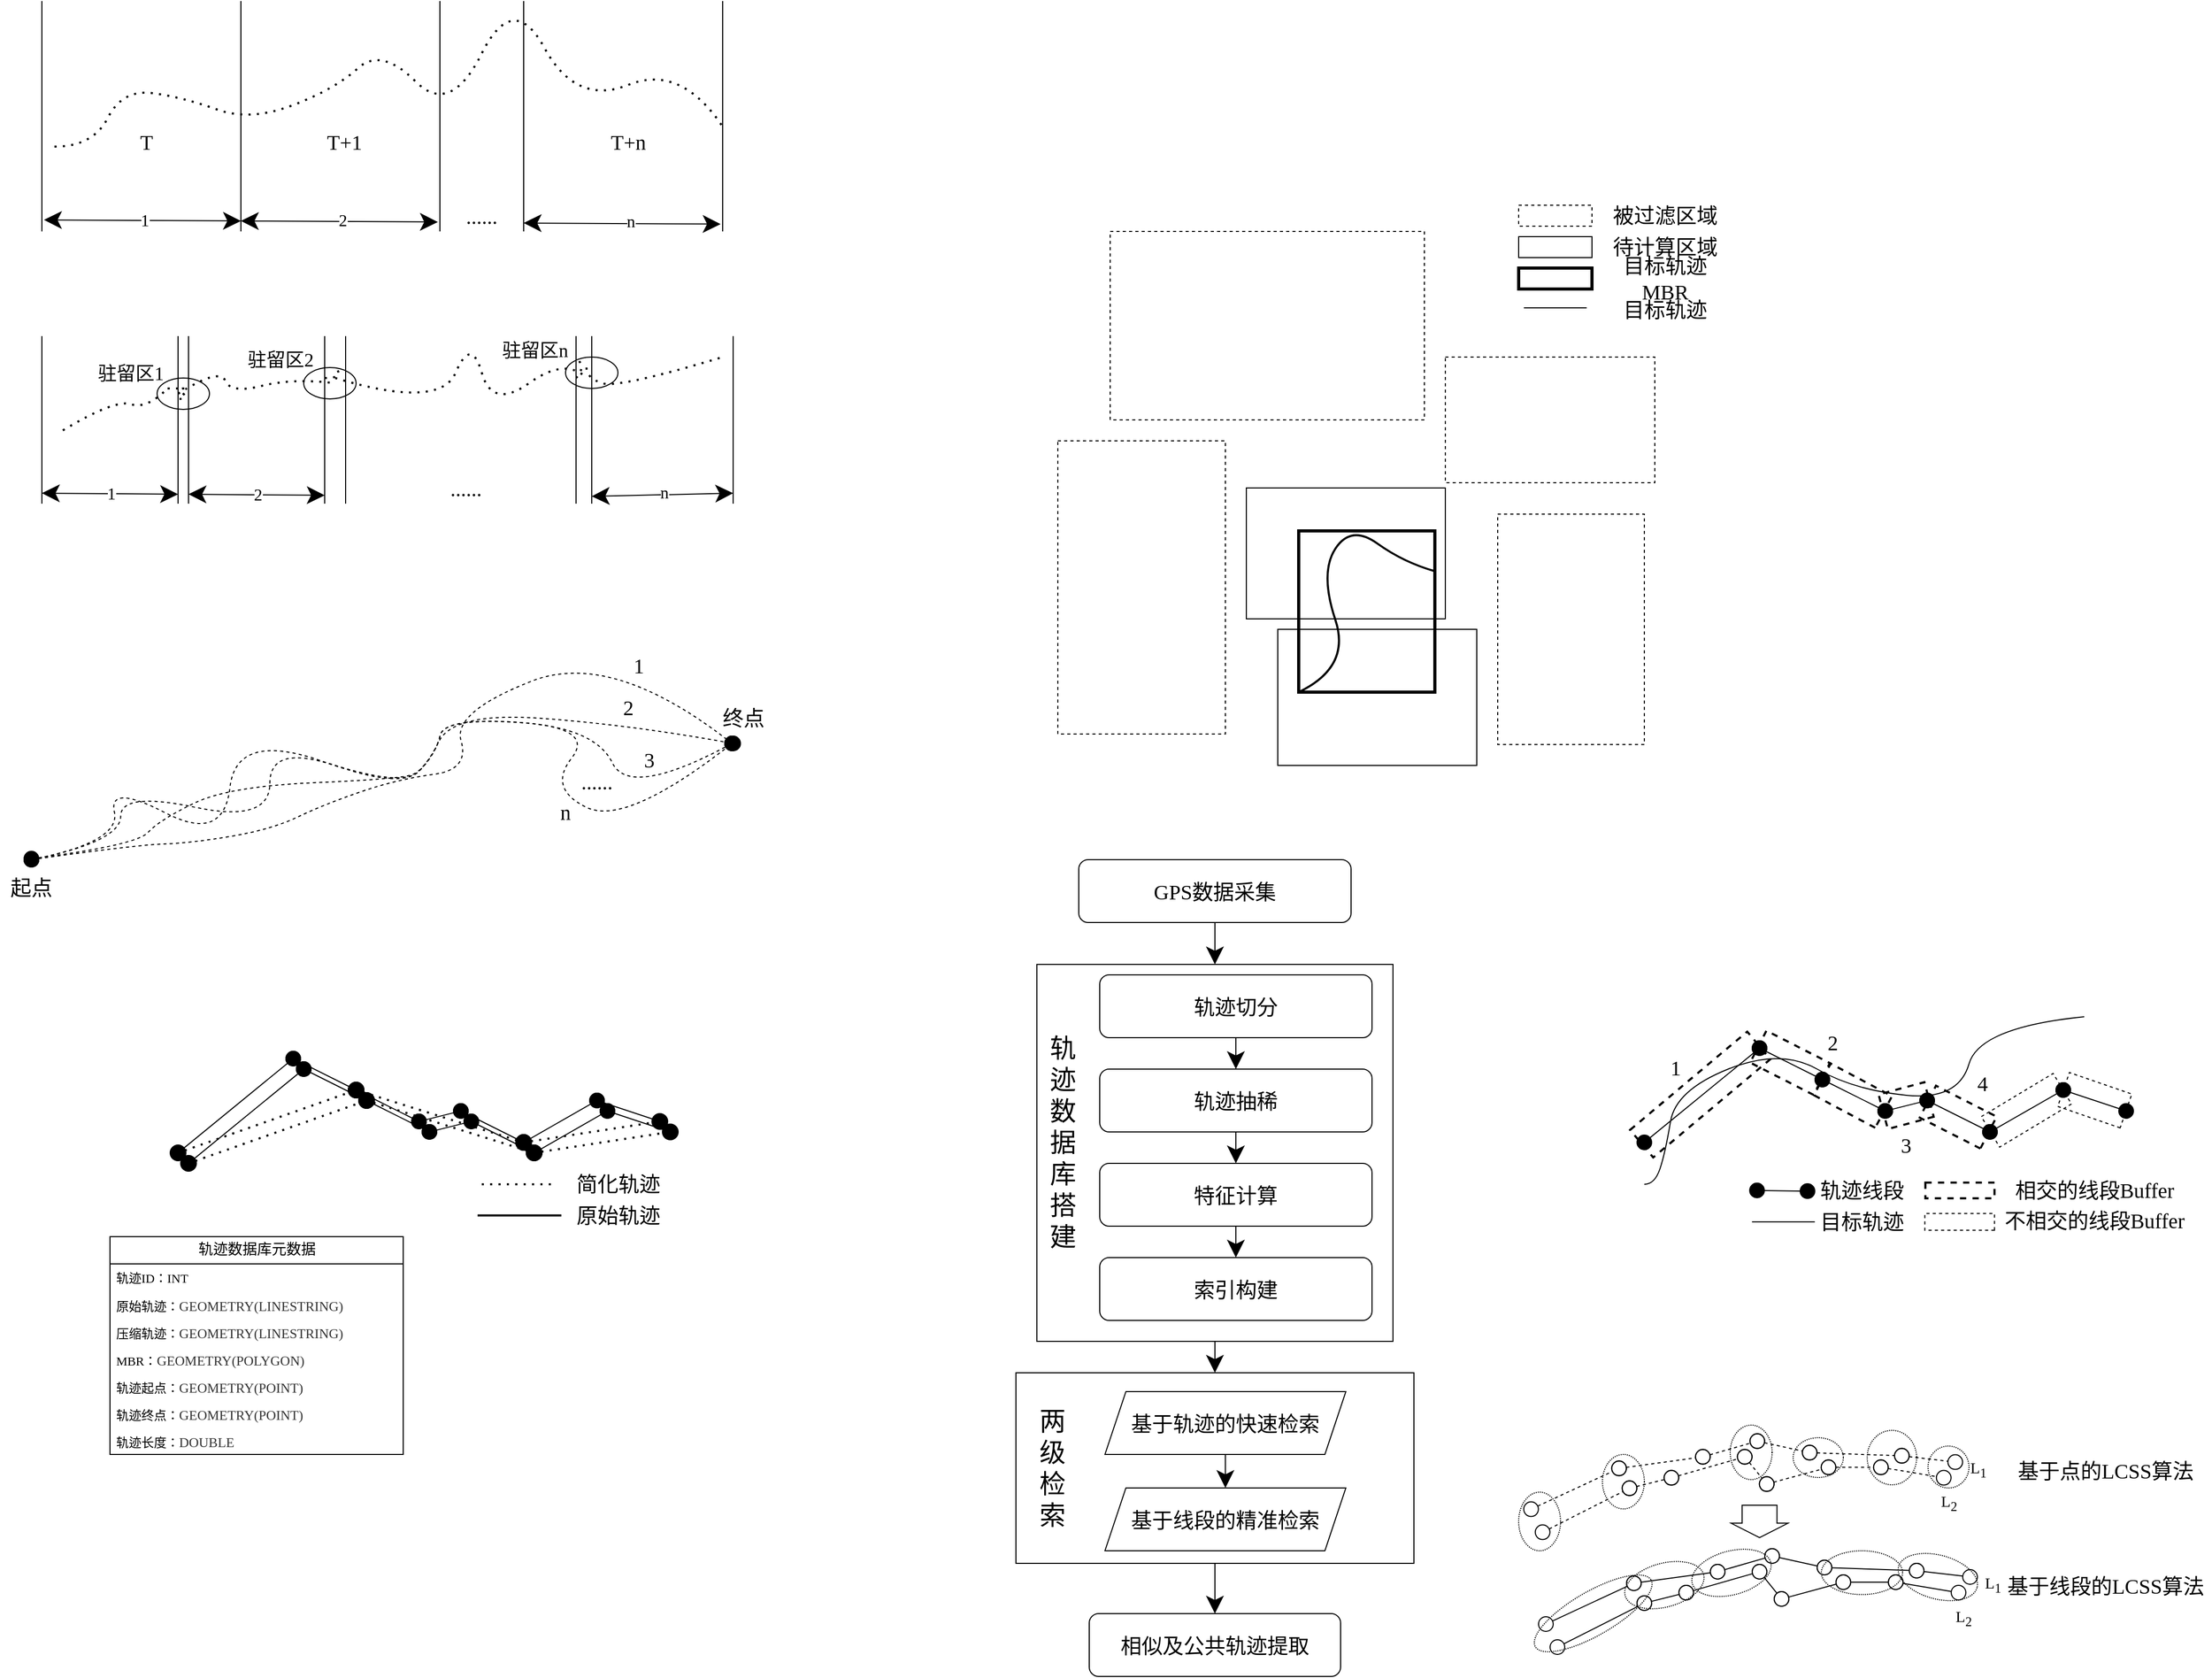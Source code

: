 <mxfile version="24.7.12">
  <diagram name="第 1 页" id="awIkP8RN5hTLHwGIefpZ">
    <mxGraphModel dx="1791" dy="689" grid="1" gridSize="10" guides="1" tooltips="1" connect="1" arrows="1" fold="1" page="0" pageScale="1" pageWidth="3300" pageHeight="2339" math="0" shadow="0">
      <root>
        <mxCell id="0" />
        <mxCell id="1" parent="0" />
        <mxCell id="M7_paJHChMFwzIcC6LB1-51" value="" style="ellipse;whiteSpace=wrap;html=1;fontFamily=Architects Daughter;fontSource=https%3A%2F%2Ffonts.googleapis.com%2Fcss%3Ffamily%3DArchitects%2BDaughter;" vertex="1" parent="1">
          <mxGeometry x="250" y="500" width="50" height="30" as="geometry" />
        </mxCell>
        <mxCell id="M7_paJHChMFwzIcC6LB1-48" value="" style="ellipse;whiteSpace=wrap;html=1;fontFamily=Architects Daughter;fontSource=https%3A%2F%2Ffonts.googleapis.com%2Fcss%3Ffamily%3DArchitects%2BDaughter;" vertex="1" parent="1">
          <mxGeometry y="510" width="50" height="30" as="geometry" />
        </mxCell>
        <mxCell id="M7_paJHChMFwzIcC6LB1-46" value="" style="ellipse;whiteSpace=wrap;html=1;fontFamily=Architects Daughter;fontSource=https%3A%2F%2Ffonts.googleapis.com%2Fcss%3Ffamily%3DArchitects%2BDaughter;" vertex="1" parent="1">
          <mxGeometry x="-140" y="520" width="50" height="30" as="geometry" />
        </mxCell>
        <mxCell id="M7_paJHChMFwzIcC6LB1-2" value="" style="endArrow=none;dashed=1;html=1;dashPattern=1 3;strokeWidth=2;rounded=0;fontFamily=Architects Daughter;fontSource=https%3A%2F%2Ffonts.googleapis.com%2Fcss%3Ffamily%3DArchitects%2BDaughter;fontSize=16;startSize=14;endSize=14;sourcePerimeterSpacing=8;targetPerimeterSpacing=8;curved=1;" edge="1" parent="1">
          <mxGeometry width="50" height="50" relative="1" as="geometry">
            <mxPoint x="-238" y="299" as="sourcePoint" />
            <mxPoint x="400" y="280" as="targetPoint" />
            <Array as="points">
              <mxPoint x="-201" y="299" />
              <mxPoint x="-173" y="244" />
              <mxPoint x="-115" y="252" />
              <mxPoint x="-51" y="275" />
              <mxPoint x="30" y="244" />
              <mxPoint x="74" y="204" />
              <mxPoint x="140" y="270" />
              <mxPoint x="200" y="150" />
              <mxPoint x="260" y="260" />
              <mxPoint x="360" y="220" />
            </Array>
          </mxGeometry>
        </mxCell>
        <mxCell id="M7_paJHChMFwzIcC6LB1-4" value="" style="endArrow=classic;startArrow=classic;html=1;rounded=0;fontFamily=Architects Daughter;fontSource=https%3A%2F%2Ffonts.googleapis.com%2Fcss%3Ffamily%3DArchitects%2BDaughter;fontSize=16;startSize=14;endSize=14;sourcePerimeterSpacing=8;targetPerimeterSpacing=8;curved=1;" edge="1" parent="1">
          <mxGeometry width="50" height="50" relative="1" as="geometry">
            <mxPoint x="-248" y="369" as="sourcePoint" />
            <mxPoint x="-60" y="370" as="targetPoint" />
          </mxGeometry>
        </mxCell>
        <mxCell id="M7_paJHChMFwzIcC6LB1-15" value="&lt;font face=&quot;Times New Roman&quot;&gt;1&lt;/font&gt;" style="edgeLabel;html=1;align=center;verticalAlign=middle;resizable=0;points=[];fontSize=16;fontFamily=Architects Daughter;fontSource=https%3A%2F%2Ffonts.googleapis.com%2Fcss%3Ffamily%3DArchitects%2BDaughter;" vertex="1" connectable="0" parent="M7_paJHChMFwzIcC6LB1-4">
          <mxGeometry x="0.016" y="-2" relative="1" as="geometry">
            <mxPoint y="-2" as="offset" />
          </mxGeometry>
        </mxCell>
        <mxCell id="M7_paJHChMFwzIcC6LB1-5" value="" style="endArrow=classic;startArrow=classic;html=1;rounded=0;fontFamily=Architects Daughter;fontSource=https%3A%2F%2Ffonts.googleapis.com%2Fcss%3Ffamily%3DArchitects%2BDaughter;fontSize=16;startSize=14;endSize=14;sourcePerimeterSpacing=8;targetPerimeterSpacing=8;curved=1;" edge="1" parent="1">
          <mxGeometry width="50" height="50" relative="1" as="geometry">
            <mxPoint x="-60" y="370" as="sourcePoint" />
            <mxPoint x="128" y="371" as="targetPoint" />
          </mxGeometry>
        </mxCell>
        <mxCell id="M7_paJHChMFwzIcC6LB1-16" value="&lt;font face=&quot;Times New Roman&quot;&gt;2&lt;/font&gt;" style="edgeLabel;html=1;align=center;verticalAlign=middle;resizable=0;points=[];fontSize=16;fontFamily=Architects Daughter;fontSource=https%3A%2F%2Ffonts.googleapis.com%2Fcss%3Ffamily%3DArchitects%2BDaughter;" vertex="1" connectable="0" parent="M7_paJHChMFwzIcC6LB1-5">
          <mxGeometry x="0.028" y="1" relative="1" as="geometry">
            <mxPoint as="offset" />
          </mxGeometry>
        </mxCell>
        <mxCell id="M7_paJHChMFwzIcC6LB1-7" value="" style="endArrow=classic;startArrow=classic;html=1;rounded=0;fontFamily=Architects Daughter;fontSource=https%3A%2F%2Ffonts.googleapis.com%2Fcss%3Ffamily%3DArchitects%2BDaughter;fontSize=16;startSize=14;endSize=14;sourcePerimeterSpacing=8;targetPerimeterSpacing=8;curved=1;" edge="1" parent="1">
          <mxGeometry width="50" height="50" relative="1" as="geometry">
            <mxPoint x="210" y="372" as="sourcePoint" />
            <mxPoint x="398" y="373" as="targetPoint" />
          </mxGeometry>
        </mxCell>
        <mxCell id="M7_paJHChMFwzIcC6LB1-17" value="&lt;font face=&quot;Times New Roman&quot;&gt;n&lt;/font&gt;" style="edgeLabel;html=1;align=center;verticalAlign=middle;resizable=0;points=[];fontSize=16;fontFamily=Architects Daughter;fontSource=https%3A%2F%2Ffonts.googleapis.com%2Fcss%3Ffamily%3DArchitects%2BDaughter;" vertex="1" connectable="0" parent="M7_paJHChMFwzIcC6LB1-7">
          <mxGeometry x="0.126" y="2" relative="1" as="geometry">
            <mxPoint x="-4" as="offset" />
          </mxGeometry>
        </mxCell>
        <mxCell id="M7_paJHChMFwzIcC6LB1-9" value="" style="endArrow=none;html=1;rounded=0;fontFamily=Architects Daughter;fontSource=https%3A%2F%2Ffonts.googleapis.com%2Fcss%3Ffamily%3DArchitects%2BDaughter;fontSize=16;startSize=14;endSize=14;sourcePerimeterSpacing=8;targetPerimeterSpacing=8;curved=1;" edge="1" parent="1">
          <mxGeometry width="50" height="50" relative="1" as="geometry">
            <mxPoint x="-60" y="380" as="sourcePoint" />
            <mxPoint x="-60" y="160" as="targetPoint" />
          </mxGeometry>
        </mxCell>
        <mxCell id="M7_paJHChMFwzIcC6LB1-13" value="......" style="text;strokeColor=none;fillColor=none;html=1;align=center;verticalAlign=middle;whiteSpace=wrap;rounded=0;fontSize=20;fontFamily=Times New Roman;" vertex="1" parent="1">
          <mxGeometry x="140" y="350" width="60" height="30" as="geometry" />
        </mxCell>
        <mxCell id="M7_paJHChMFwzIcC6LB1-18" value="" style="endArrow=none;html=1;rounded=0;fontFamily=Architects Daughter;fontSource=https%3A%2F%2Ffonts.googleapis.com%2Fcss%3Ffamily%3DArchitects%2BDaughter;fontSize=16;startSize=14;endSize=14;sourcePerimeterSpacing=8;targetPerimeterSpacing=8;curved=1;" edge="1" parent="1">
          <mxGeometry width="50" height="50" relative="1" as="geometry">
            <mxPoint x="-250" y="380" as="sourcePoint" />
            <mxPoint x="-250" y="160" as="targetPoint" />
          </mxGeometry>
        </mxCell>
        <mxCell id="M7_paJHChMFwzIcC6LB1-19" value="" style="endArrow=none;html=1;rounded=0;fontFamily=Architects Daughter;fontSource=https%3A%2F%2Ffonts.googleapis.com%2Fcss%3Ffamily%3DArchitects%2BDaughter;fontSize=16;startSize=14;endSize=14;sourcePerimeterSpacing=8;targetPerimeterSpacing=8;curved=1;" edge="1" parent="1">
          <mxGeometry width="50" height="50" relative="1" as="geometry">
            <mxPoint x="130" y="380" as="sourcePoint" />
            <mxPoint x="130" y="160" as="targetPoint" />
          </mxGeometry>
        </mxCell>
        <mxCell id="M7_paJHChMFwzIcC6LB1-20" value="" style="endArrow=none;html=1;rounded=0;fontFamily=Architects Daughter;fontSource=https%3A%2F%2Ffonts.googleapis.com%2Fcss%3Ffamily%3DArchitects%2BDaughter;fontSize=16;startSize=14;endSize=14;sourcePerimeterSpacing=8;targetPerimeterSpacing=8;curved=1;" edge="1" parent="1">
          <mxGeometry width="50" height="50" relative="1" as="geometry">
            <mxPoint x="210" y="380" as="sourcePoint" />
            <mxPoint x="210" y="160" as="targetPoint" />
          </mxGeometry>
        </mxCell>
        <mxCell id="M7_paJHChMFwzIcC6LB1-21" value="" style="endArrow=none;html=1;rounded=0;fontFamily=Architects Daughter;fontSource=https%3A%2F%2Ffonts.googleapis.com%2Fcss%3Ffamily%3DArchitects%2BDaughter;fontSize=16;startSize=14;endSize=14;sourcePerimeterSpacing=8;targetPerimeterSpacing=8;curved=1;" edge="1" parent="1">
          <mxGeometry width="50" height="50" relative="1" as="geometry">
            <mxPoint x="400" y="380" as="sourcePoint" />
            <mxPoint x="400" y="160" as="targetPoint" />
          </mxGeometry>
        </mxCell>
        <mxCell id="M7_paJHChMFwzIcC6LB1-23" value="" style="endArrow=none;dashed=1;html=1;dashPattern=1 3;strokeWidth=2;rounded=0;fontFamily=Architects Daughter;fontSource=https%3A%2F%2Ffonts.googleapis.com%2Fcss%3Ffamily%3DArchitects%2BDaughter;fontSize=16;startSize=14;endSize=14;sourcePerimeterSpacing=8;targetPerimeterSpacing=8;curved=1;" edge="1" parent="1">
          <mxGeometry width="50" height="50" relative="1" as="geometry">
            <mxPoint x="-230" y="570" as="sourcePoint" />
            <mxPoint x="-130" y="530" as="targetPoint" />
            <Array as="points">
              <mxPoint x="-180" y="540" />
              <mxPoint x="-150" y="550" />
            </Array>
          </mxGeometry>
        </mxCell>
        <mxCell id="M7_paJHChMFwzIcC6LB1-24" value="" style="endArrow=none;dashed=1;html=1;dashPattern=1 3;strokeWidth=2;rounded=0;fontFamily=Architects Daughter;fontSource=https%3A%2F%2Ffonts.googleapis.com%2Fcss%3Ffamily%3DArchitects%2BDaughter;fontSize=16;startSize=14;endSize=14;sourcePerimeterSpacing=8;targetPerimeterSpacing=8;curved=1;" edge="1" parent="1">
          <mxGeometry width="50" height="50" relative="1" as="geometry">
            <mxPoint x="-130" y="530" as="sourcePoint" />
            <mxPoint x="-120" y="540" as="targetPoint" />
            <Array as="points">
              <mxPoint x="-110" y="530" />
              <mxPoint x="-120" y="530" />
              <mxPoint x="-110" y="540" />
              <mxPoint x="-120" y="540" />
            </Array>
          </mxGeometry>
        </mxCell>
        <mxCell id="M7_paJHChMFwzIcC6LB1-25" value="" style="endArrow=none;dashed=1;html=1;dashPattern=1 3;strokeWidth=2;rounded=0;fontFamily=Architects Daughter;fontSource=https%3A%2F%2Ffonts.googleapis.com%2Fcss%3Ffamily%3DArchitects%2BDaughter;fontSize=16;startSize=14;endSize=14;sourcePerimeterSpacing=8;targetPerimeterSpacing=8;curved=1;" edge="1" parent="1">
          <mxGeometry width="50" height="50" relative="1" as="geometry">
            <mxPoint x="-120" y="535" as="sourcePoint" />
            <mxPoint x="30" y="525" as="targetPoint" />
            <Array as="points">
              <mxPoint x="-80" y="510" />
              <mxPoint x="-70" y="535" />
              <mxPoint x="-10" y="520" />
            </Array>
          </mxGeometry>
        </mxCell>
        <mxCell id="M7_paJHChMFwzIcC6LB1-26" value="" style="endArrow=none;dashed=1;html=1;dashPattern=1 3;strokeWidth=2;rounded=0;fontFamily=Architects Daughter;fontSource=https%3A%2F%2Ffonts.googleapis.com%2Fcss%3Ffamily%3DArchitects%2BDaughter;fontSize=16;startSize=14;endSize=14;sourcePerimeterSpacing=8;targetPerimeterSpacing=8;curved=1;" edge="1" parent="1">
          <mxGeometry width="50" height="50" relative="1" as="geometry">
            <mxPoint x="20" y="520" as="sourcePoint" />
            <mxPoint x="30" y="510" as="targetPoint" />
            <Array as="points">
              <mxPoint x="40" y="520" />
            </Array>
          </mxGeometry>
        </mxCell>
        <mxCell id="M7_paJHChMFwzIcC6LB1-27" value="" style="endArrow=none;dashed=1;html=1;dashPattern=1 3;strokeWidth=2;rounded=0;fontFamily=Architects Daughter;fontSource=https%3A%2F%2Ffonts.googleapis.com%2Fcss%3Ffamily%3DArchitects%2BDaughter;fontSize=16;startSize=14;endSize=14;sourcePerimeterSpacing=8;targetPerimeterSpacing=8;curved=1;" edge="1" parent="1">
          <mxGeometry width="50" height="50" relative="1" as="geometry">
            <mxPoint x="30" y="520" as="sourcePoint" />
            <mxPoint x="270" y="520" as="targetPoint" />
            <Array as="points">
              <mxPoint x="130" y="550" />
              <mxPoint x="160" y="480" />
              <mxPoint x="180" y="550" />
              <mxPoint x="250" y="500" />
            </Array>
          </mxGeometry>
        </mxCell>
        <mxCell id="M7_paJHChMFwzIcC6LB1-28" value="" style="endArrow=none;dashed=1;html=1;dashPattern=1 3;strokeWidth=2;rounded=0;fontFamily=Architects Daughter;fontSource=https%3A%2F%2Ffonts.googleapis.com%2Fcss%3Ffamily%3DArchitects%2BDaughter;fontSize=16;startSize=14;endSize=14;sourcePerimeterSpacing=8;targetPerimeterSpacing=8;curved=1;" edge="1" parent="1">
          <mxGeometry width="50" height="50" relative="1" as="geometry">
            <mxPoint x="260" y="520" as="sourcePoint" />
            <mxPoint x="260" y="500" as="targetPoint" />
            <Array as="points">
              <mxPoint x="270" y="510" />
            </Array>
          </mxGeometry>
        </mxCell>
        <mxCell id="M7_paJHChMFwzIcC6LB1-29" value="" style="endArrow=none;dashed=1;html=1;dashPattern=1 3;strokeWidth=2;rounded=0;fontFamily=Architects Daughter;fontSource=https%3A%2F%2Ffonts.googleapis.com%2Fcss%3Ffamily%3DArchitects%2BDaughter;fontSize=16;startSize=14;endSize=14;sourcePerimeterSpacing=8;targetPerimeterSpacing=8;curved=1;" edge="1" parent="1">
          <mxGeometry width="50" height="50" relative="1" as="geometry">
            <mxPoint x="270" y="510" as="sourcePoint" />
            <mxPoint x="400" y="500" as="targetPoint" />
            <Array as="points">
              <mxPoint x="270" y="520" />
              <mxPoint x="300" y="530" />
            </Array>
          </mxGeometry>
        </mxCell>
        <mxCell id="M7_paJHChMFwzIcC6LB1-30" value="" style="endArrow=classic;startArrow=classic;html=1;rounded=0;fontFamily=Architects Daughter;fontSource=https%3A%2F%2Ffonts.googleapis.com%2Fcss%3Ffamily%3DArchitects%2BDaughter;fontSize=16;startSize=14;endSize=14;sourcePerimeterSpacing=8;targetPerimeterSpacing=8;curved=1;" edge="1" parent="1">
          <mxGeometry width="50" height="50" relative="1" as="geometry">
            <mxPoint x="-250" y="630" as="sourcePoint" />
            <mxPoint x="-120" y="631" as="targetPoint" />
          </mxGeometry>
        </mxCell>
        <mxCell id="M7_paJHChMFwzIcC6LB1-31" value="&lt;font face=&quot;Times New Roman&quot;&gt;1&lt;/font&gt;" style="edgeLabel;html=1;align=center;verticalAlign=middle;resizable=0;points=[];fontSize=16;fontFamily=Architects Daughter;fontSource=https%3A%2F%2Ffonts.googleapis.com%2Fcss%3Ffamily%3DArchitects%2BDaughter;" vertex="1" connectable="0" parent="M7_paJHChMFwzIcC6LB1-30">
          <mxGeometry x="0.016" y="-2" relative="1" as="geometry">
            <mxPoint y="-2" as="offset" />
          </mxGeometry>
        </mxCell>
        <mxCell id="M7_paJHChMFwzIcC6LB1-32" value="" style="endArrow=classic;startArrow=classic;html=1;rounded=0;fontFamily=Architects Daughter;fontSource=https%3A%2F%2Ffonts.googleapis.com%2Fcss%3Ffamily%3DArchitects%2BDaughter;fontSize=16;startSize=14;endSize=14;sourcePerimeterSpacing=8;targetPerimeterSpacing=8;curved=1;" edge="1" parent="1">
          <mxGeometry width="50" height="50" relative="1" as="geometry">
            <mxPoint x="-110" y="631" as="sourcePoint" />
            <mxPoint x="20" y="632" as="targetPoint" />
          </mxGeometry>
        </mxCell>
        <mxCell id="M7_paJHChMFwzIcC6LB1-33" value="&lt;font face=&quot;Times New Roman&quot;&gt;2&lt;/font&gt;" style="edgeLabel;html=1;align=center;verticalAlign=middle;resizable=0;points=[];fontSize=16;fontFamily=Architects Daughter;fontSource=https%3A%2F%2Ffonts.googleapis.com%2Fcss%3Ffamily%3DArchitects%2BDaughter;" vertex="1" connectable="0" parent="M7_paJHChMFwzIcC6LB1-32">
          <mxGeometry x="0.016" y="-2" relative="1" as="geometry">
            <mxPoint y="-2" as="offset" />
          </mxGeometry>
        </mxCell>
        <mxCell id="M7_paJHChMFwzIcC6LB1-36" value="" style="endArrow=classic;startArrow=classic;html=1;rounded=0;fontFamily=Architects Daughter;fontSource=https%3A%2F%2Ffonts.googleapis.com%2Fcss%3Ffamily%3DArchitects%2BDaughter;fontSize=16;startSize=14;endSize=14;sourcePerimeterSpacing=8;targetPerimeterSpacing=8;curved=1;" edge="1" parent="1">
          <mxGeometry width="50" height="50" relative="1" as="geometry">
            <mxPoint x="275" y="633" as="sourcePoint" />
            <mxPoint x="410" y="630" as="targetPoint" />
          </mxGeometry>
        </mxCell>
        <mxCell id="M7_paJHChMFwzIcC6LB1-37" value="&lt;font face=&quot;Times New Roman&quot;&gt;n&lt;/font&gt;" style="edgeLabel;html=1;align=center;verticalAlign=middle;resizable=0;points=[];fontSize=16;fontFamily=Architects Daughter;fontSource=https%3A%2F%2Ffonts.googleapis.com%2Fcss%3Ffamily%3DArchitects%2BDaughter;" vertex="1" connectable="0" parent="M7_paJHChMFwzIcC6LB1-36">
          <mxGeometry x="0.016" y="-2" relative="1" as="geometry">
            <mxPoint y="-4" as="offset" />
          </mxGeometry>
        </mxCell>
        <mxCell id="M7_paJHChMFwzIcC6LB1-38" value="" style="endArrow=none;html=1;rounded=0;fontFamily=Architects Daughter;fontSource=https%3A%2F%2Ffonts.googleapis.com%2Fcss%3Ffamily%3DArchitects%2BDaughter;fontSize=16;startSize=14;endSize=14;sourcePerimeterSpacing=8;targetPerimeterSpacing=8;curved=1;" edge="1" parent="1">
          <mxGeometry width="50" height="50" relative="1" as="geometry">
            <mxPoint x="-250" y="640" as="sourcePoint" />
            <mxPoint x="-250" y="480" as="targetPoint" />
          </mxGeometry>
        </mxCell>
        <mxCell id="M7_paJHChMFwzIcC6LB1-39" value="" style="endArrow=none;html=1;rounded=0;fontFamily=Architects Daughter;fontSource=https%3A%2F%2Ffonts.googleapis.com%2Fcss%3Ffamily%3DArchitects%2BDaughter;fontSize=16;startSize=14;endSize=14;sourcePerimeterSpacing=8;targetPerimeterSpacing=8;curved=1;" edge="1" parent="1">
          <mxGeometry width="50" height="50" relative="1" as="geometry">
            <mxPoint x="-120" y="640" as="sourcePoint" />
            <mxPoint x="-120" y="480" as="targetPoint" />
          </mxGeometry>
        </mxCell>
        <mxCell id="M7_paJHChMFwzIcC6LB1-40" value="" style="endArrow=none;html=1;rounded=0;fontFamily=Architects Daughter;fontSource=https%3A%2F%2Ffonts.googleapis.com%2Fcss%3Ffamily%3DArchitects%2BDaughter;fontSize=16;startSize=14;endSize=14;sourcePerimeterSpacing=8;targetPerimeterSpacing=8;curved=1;" edge="1" parent="1">
          <mxGeometry width="50" height="50" relative="1" as="geometry">
            <mxPoint x="-110" y="640" as="sourcePoint" />
            <mxPoint x="-110" y="480" as="targetPoint" />
          </mxGeometry>
        </mxCell>
        <mxCell id="M7_paJHChMFwzIcC6LB1-41" value="" style="endArrow=none;html=1;rounded=0;fontFamily=Architects Daughter;fontSource=https%3A%2F%2Ffonts.googleapis.com%2Fcss%3Ffamily%3DArchitects%2BDaughter;fontSize=16;startSize=14;endSize=14;sourcePerimeterSpacing=8;targetPerimeterSpacing=8;curved=1;" edge="1" parent="1">
          <mxGeometry width="50" height="50" relative="1" as="geometry">
            <mxPoint x="20" y="640" as="sourcePoint" />
            <mxPoint x="20" y="480" as="targetPoint" />
          </mxGeometry>
        </mxCell>
        <mxCell id="M7_paJHChMFwzIcC6LB1-42" value="" style="endArrow=none;html=1;rounded=0;fontFamily=Architects Daughter;fontSource=https%3A%2F%2Ffonts.googleapis.com%2Fcss%3Ffamily%3DArchitects%2BDaughter;fontSize=16;startSize=14;endSize=14;sourcePerimeterSpacing=8;targetPerimeterSpacing=8;curved=1;" edge="1" parent="1">
          <mxGeometry width="50" height="50" relative="1" as="geometry">
            <mxPoint x="40" y="640" as="sourcePoint" />
            <mxPoint x="40" y="480" as="targetPoint" />
          </mxGeometry>
        </mxCell>
        <mxCell id="M7_paJHChMFwzIcC6LB1-43" value="" style="endArrow=none;html=1;rounded=0;fontFamily=Architects Daughter;fontSource=https%3A%2F%2Ffonts.googleapis.com%2Fcss%3Ffamily%3DArchitects%2BDaughter;fontSize=16;startSize=14;endSize=14;sourcePerimeterSpacing=8;targetPerimeterSpacing=8;curved=1;" edge="1" parent="1">
          <mxGeometry width="50" height="50" relative="1" as="geometry">
            <mxPoint x="260" y="640" as="sourcePoint" />
            <mxPoint x="260" y="480" as="targetPoint" />
          </mxGeometry>
        </mxCell>
        <mxCell id="M7_paJHChMFwzIcC6LB1-44" value="" style="endArrow=none;html=1;rounded=0;fontFamily=Architects Daughter;fontSource=https%3A%2F%2Ffonts.googleapis.com%2Fcss%3Ffamily%3DArchitects%2BDaughter;fontSize=16;startSize=14;endSize=14;sourcePerimeterSpacing=8;targetPerimeterSpacing=8;curved=1;" edge="1" parent="1">
          <mxGeometry width="50" height="50" relative="1" as="geometry">
            <mxPoint x="275" y="640" as="sourcePoint" />
            <mxPoint x="275" y="480" as="targetPoint" />
          </mxGeometry>
        </mxCell>
        <mxCell id="M7_paJHChMFwzIcC6LB1-45" value="" style="endArrow=none;html=1;rounded=0;fontFamily=Architects Daughter;fontSource=https%3A%2F%2Ffonts.googleapis.com%2Fcss%3Ffamily%3DArchitects%2BDaughter;fontSize=16;startSize=14;endSize=14;sourcePerimeterSpacing=8;targetPerimeterSpacing=8;curved=1;" edge="1" parent="1">
          <mxGeometry width="50" height="50" relative="1" as="geometry">
            <mxPoint x="410" y="640" as="sourcePoint" />
            <mxPoint x="410" y="480" as="targetPoint" />
          </mxGeometry>
        </mxCell>
        <mxCell id="M7_paJHChMFwzIcC6LB1-57" value="......" style="text;strokeColor=none;fillColor=none;html=1;align=center;verticalAlign=middle;whiteSpace=wrap;rounded=0;fontSize=20;fontFamily=Times New Roman;" vertex="1" parent="1">
          <mxGeometry x="125" y="610" width="60" height="30" as="geometry" />
        </mxCell>
        <mxCell id="M7_paJHChMFwzIcC6LB1-58" value="&lt;font style=&quot;font-size: 18px;&quot; face=&quot;宋体&quot;&gt;驻留区1&lt;/font&gt;" style="text;html=1;align=center;verticalAlign=middle;whiteSpace=wrap;rounded=0;fontSize=20;fontFamily=Architects Daughter;fontSource=https%3A%2F%2Ffonts.googleapis.com%2Fcss%3Ffamily%3DArchitects%2BDaughter;" vertex="1" parent="1">
          <mxGeometry x="-200" y="500" width="70" height="30" as="geometry" />
        </mxCell>
        <mxCell id="M7_paJHChMFwzIcC6LB1-59" value="&lt;font style=&quot;font-size: 18px;&quot; face=&quot;宋体&quot;&gt;驻留区2&lt;/font&gt;" style="text;html=1;align=center;verticalAlign=middle;whiteSpace=wrap;rounded=0;fontSize=20;fontFamily=Architects Daughter;fontSource=https%3A%2F%2Ffonts.googleapis.com%2Fcss%3Ffamily%3DArchitects%2BDaughter;" vertex="1" parent="1">
          <mxGeometry x="-57" y="487" width="70" height="30" as="geometry" />
        </mxCell>
        <mxCell id="M7_paJHChMFwzIcC6LB1-60" value="&lt;font style=&quot;font-size: 18px;&quot; face=&quot;宋体&quot;&gt;驻留区n&lt;/font&gt;" style="text;html=1;align=center;verticalAlign=middle;whiteSpace=wrap;rounded=0;fontSize=20;fontFamily=Architects Daughter;fontSource=https%3A%2F%2Ffonts.googleapis.com%2Fcss%3Ffamily%3DArchitects%2BDaughter;" vertex="1" parent="1">
          <mxGeometry x="186" y="478" width="70" height="30" as="geometry" />
        </mxCell>
        <mxCell id="M7_paJHChMFwzIcC6LB1-61" value="" style="group" vertex="1" connectable="0" parent="1">
          <mxGeometry x="-260" y="830" width="670" height="192" as="geometry" />
        </mxCell>
        <mxCell id="M7_paJHChMFwzIcC6LB1-62" value="" style="curved=1;endArrow=oval;html=1;rounded=0;fontFamily=Architects Daughter;fontSource=https%3A%2F%2Ffonts.googleapis.com%2Fcss%3Ffamily%3DArchitects%2BDaughter;fontSize=16;startSize=14;endSize=14;sourcePerimeterSpacing=8;targetPerimeterSpacing=8;endFill=1;startArrow=oval;startFill=1;dashed=1;" edge="1" parent="M7_paJHChMFwzIcC6LB1-61">
          <mxGeometry width="50" height="50" relative="1" as="geometry">
            <mxPoint y="150" as="sourcePoint" />
            <mxPoint x="668.988" y="39" as="targetPoint" />
            <Array as="points">
              <mxPoint x="85.246" y="132" />
              <mxPoint x="85.246" y="85" />
              <mxPoint x="227.671" y="115" />
              <mxPoint x="227.671" y="39" />
              <mxPoint x="354.048" y="82" />
              <mxPoint x="386.144" y="49" />
              <mxPoint x="394.168" y="14" />
              <mxPoint x="538.599" y="24" />
              <mxPoint x="570.695" y="91" />
            </Array>
          </mxGeometry>
        </mxCell>
        <mxCell id="M7_paJHChMFwzIcC6LB1-63" value="" style="curved=1;endArrow=oval;html=1;rounded=0;fontFamily=Architects Daughter;fontSource=https%3A%2F%2Ffonts.googleapis.com%2Fcss%3Ffamily%3DArchitects%2BDaughter;fontSize=16;startSize=14;endSize=14;sourcePerimeterSpacing=8;targetPerimeterSpacing=8;endFill=1;startArrow=oval;startFill=1;dashed=1;" edge="1" parent="M7_paJHChMFwzIcC6LB1-61">
          <mxGeometry width="50" height="50" relative="1" as="geometry">
            <mxPoint y="150" as="sourcePoint" />
            <mxPoint x="668.988" y="39" as="targetPoint" />
            <Array as="points">
              <mxPoint x="99.287" y="136" />
              <mxPoint x="153.449" y="134" />
              <mxPoint x="229.677" y="121" />
              <mxPoint x="279.826" y="97" />
              <mxPoint x="350.036" y="73" />
              <mxPoint x="418.24" y="64" />
              <mxPoint x="402.192" y="9" />
              <mxPoint x="553" y="-50" />
            </Array>
          </mxGeometry>
        </mxCell>
        <mxCell id="M7_paJHChMFwzIcC6LB1-64" value="" style="curved=1;endArrow=oval;html=1;rounded=0;fontFamily=Architects Daughter;fontSource=https%3A%2F%2Ffonts.googleapis.com%2Fcss%3Ffamily%3DArchitects%2BDaughter;fontSize=16;startSize=14;endSize=14;sourcePerimeterSpacing=8;targetPerimeterSpacing=8;endFill=1;startArrow=oval;startFill=1;dashed=1;" edge="1" parent="M7_paJHChMFwzIcC6LB1-61">
          <mxGeometry width="50" height="50" relative="1" as="geometry">
            <mxPoint y="150" as="sourcePoint" />
            <mxPoint x="668.988" y="39" as="targetPoint" />
            <Array as="points">
              <mxPoint x="85.246" y="132" />
              <mxPoint x="73.21" y="77" />
              <mxPoint x="183.539" y="134" />
              <mxPoint x="195.575" y="28" />
              <mxPoint x="354.048" y="82" />
              <mxPoint x="386.144" y="49" />
              <mxPoint x="394.168" y="14" />
              <mxPoint x="538.599" y="24" />
              <mxPoint x="493" y="82" />
              <mxPoint x="566.683" y="118" />
            </Array>
          </mxGeometry>
        </mxCell>
        <mxCell id="M7_paJHChMFwzIcC6LB1-65" value="" style="curved=1;endArrow=oval;html=1;rounded=0;fontFamily=Architects Daughter;fontSource=https%3A%2F%2Ffonts.googleapis.com%2Fcss%3Ffamily%3DArchitects%2BDaughter;fontSize=16;startSize=14;endSize=14;sourcePerimeterSpacing=8;targetPerimeterSpacing=8;endFill=1;startArrow=oval;startFill=1;dashed=1;" edge="1" parent="M7_paJHChMFwzIcC6LB1-61">
          <mxGeometry width="50" height="50" relative="1" as="geometry">
            <mxPoint y="149" as="sourcePoint" />
            <mxPoint x="670" y="39" as="targetPoint" />
            <Array as="points">
              <mxPoint x="100.299" y="136" />
              <mxPoint x="122.365" y="112" />
              <mxPoint x="188.563" y="80" />
              <mxPoint x="351.048" y="73" />
              <mxPoint x="375.12" y="65" />
              <mxPoint x="403.204" y="9" />
              <mxPoint x="569.701" y="21" />
            </Array>
          </mxGeometry>
        </mxCell>
        <mxCell id="M7_paJHChMFwzIcC6LB1-79" value="&lt;font face=&quot;Times New Roman&quot;&gt;2&lt;/font&gt;" style="text;html=1;align=center;verticalAlign=middle;whiteSpace=wrap;rounded=0;fontSize=20;fontFamily=Architects Daughter;fontSource=https%3A%2F%2Ffonts.googleapis.com%2Fcss%3Ffamily%3DArchitects%2BDaughter;" vertex="1" parent="M7_paJHChMFwzIcC6LB1-61">
          <mxGeometry x="540" y="-10" width="60" height="30" as="geometry" />
        </mxCell>
        <mxCell id="M7_paJHChMFwzIcC6LB1-80" value="&lt;font face=&quot;Times New Roman&quot;&gt;3&lt;/font&gt;" style="text;html=1;align=center;verticalAlign=middle;whiteSpace=wrap;rounded=0;fontSize=20;fontFamily=Architects Daughter;fontSource=https%3A%2F%2Ffonts.googleapis.com%2Fcss%3Ffamily%3DArchitects%2BDaughter;" vertex="1" parent="M7_paJHChMFwzIcC6LB1-61">
          <mxGeometry x="560" y="40" width="60" height="30" as="geometry" />
        </mxCell>
        <mxCell id="M7_paJHChMFwzIcC6LB1-81" value="&lt;font face=&quot;Times New Roman&quot;&gt;n&lt;/font&gt;" style="text;html=1;align=center;verticalAlign=middle;whiteSpace=wrap;rounded=0;fontSize=20;fontFamily=Architects Daughter;fontSource=https%3A%2F%2Ffonts.googleapis.com%2Fcss%3Ffamily%3DArchitects%2BDaughter;" vertex="1" parent="M7_paJHChMFwzIcC6LB1-61">
          <mxGeometry x="480" y="90" width="60" height="30" as="geometry" />
        </mxCell>
        <mxCell id="M7_paJHChMFwzIcC6LB1-82" value="......" style="text;strokeColor=none;fillColor=none;html=1;align=center;verticalAlign=middle;whiteSpace=wrap;rounded=0;fontSize=20;fontFamily=Times New Roman;" vertex="1" parent="M7_paJHChMFwzIcC6LB1-61">
          <mxGeometry x="520" y="60" width="40" height="30" as="geometry" />
        </mxCell>
        <mxCell id="M7_paJHChMFwzIcC6LB1-83" value="&lt;font face=&quot;宋体&quot;&gt;起点&lt;/font&gt;" style="text;html=1;align=center;verticalAlign=middle;whiteSpace=wrap;rounded=0;fontSize=20;fontFamily=Architects Daughter;fontSource=https%3A%2F%2Ffonts.googleapis.com%2Fcss%3Ffamily%3DArchitects%2BDaughter;" vertex="1" parent="M7_paJHChMFwzIcC6LB1-61">
          <mxGeometry x="-30" y="162" width="60" height="30" as="geometry" />
        </mxCell>
        <mxCell id="M7_paJHChMFwzIcC6LB1-71" value="&lt;font face=&quot;Times New Roman&quot;&gt;T&lt;/font&gt;" style="text;html=1;align=center;verticalAlign=middle;whiteSpace=wrap;rounded=0;fontSize=20;fontFamily=Architects Daughter;fontSource=https%3A%2F%2Ffonts.googleapis.com%2Fcss%3Ffamily%3DArchitects%2BDaughter;" vertex="1" parent="1">
          <mxGeometry x="-180" y="280" width="60" height="30" as="geometry" />
        </mxCell>
        <mxCell id="M7_paJHChMFwzIcC6LB1-72" value="&lt;font face=&quot;Times New Roman&quot;&gt;T+1&lt;/font&gt;" style="text;html=1;align=center;verticalAlign=middle;whiteSpace=wrap;rounded=0;fontSize=20;fontFamily=Architects Daughter;fontSource=https%3A%2F%2Ffonts.googleapis.com%2Fcss%3Ffamily%3DArchitects%2BDaughter;" vertex="1" parent="1">
          <mxGeometry x="9" y="280" width="60" height="30" as="geometry" />
        </mxCell>
        <mxCell id="M7_paJHChMFwzIcC6LB1-75" value="&lt;font face=&quot;Times New Roman&quot;&gt;T+n&lt;/font&gt;" style="text;html=1;align=center;verticalAlign=middle;whiteSpace=wrap;rounded=0;fontSize=20;fontFamily=Architects Daughter;fontSource=https%3A%2F%2Ffonts.googleapis.com%2Fcss%3Ffamily%3DArchitects%2BDaughter;" vertex="1" parent="1">
          <mxGeometry x="280" y="280" width="60" height="30" as="geometry" />
        </mxCell>
        <mxCell id="M7_paJHChMFwzIcC6LB1-77" value="&lt;font face=&quot;Times New Roman&quot;&gt;1&lt;/font&gt;" style="text;html=1;align=center;verticalAlign=middle;whiteSpace=wrap;rounded=0;fontSize=20;fontFamily=Architects Daughter;fontSource=https%3A%2F%2Ffonts.googleapis.com%2Fcss%3Ffamily%3DArchitects%2BDaughter;" vertex="1" parent="1">
          <mxGeometry x="290" y="780" width="60" height="30" as="geometry" />
        </mxCell>
        <mxCell id="M7_paJHChMFwzIcC6LB1-85" value="&lt;font face=&quot;宋体&quot;&gt;终点&lt;/font&gt;" style="text;html=1;align=center;verticalAlign=middle;whiteSpace=wrap;rounded=0;fontSize=20;fontFamily=Architects Daughter;fontSource=https%3A%2F%2Ffonts.googleapis.com%2Fcss%3Ffamily%3DArchitects%2BDaughter;" vertex="1" parent="1">
          <mxGeometry x="390" y="830" width="60" height="30" as="geometry" />
        </mxCell>
        <mxCell id="M7_paJHChMFwzIcC6LB1-86" value="" style="endArrow=oval;html=1;rounded=0;fontFamily=Architects Daughter;fontSource=https%3A%2F%2Ffonts.googleapis.com%2Fcss%3Ffamily%3DArchitects%2BDaughter;fontSize=16;startSize=14;endSize=14;sourcePerimeterSpacing=8;targetPerimeterSpacing=8;curved=1;startArrow=oval;startFill=1;endFill=1;" edge="1" parent="1">
          <mxGeometry width="50" height="50" relative="1" as="geometry">
            <mxPoint x="-120" y="1260" as="sourcePoint" />
            <mxPoint x="-10" y="1170" as="targetPoint" />
          </mxGeometry>
        </mxCell>
        <mxCell id="M7_paJHChMFwzIcC6LB1-87" value="" style="endArrow=oval;html=1;rounded=0;fontFamily=Architects Daughter;fontSource=https%3A%2F%2Ffonts.googleapis.com%2Fcss%3Ffamily%3DArchitects%2BDaughter;fontSize=16;startSize=14;endSize=14;sourcePerimeterSpacing=8;targetPerimeterSpacing=8;curved=1;startArrow=oval;startFill=1;endFill=1;" edge="1" parent="1">
          <mxGeometry width="50" height="50" relative="1" as="geometry">
            <mxPoint x="-10" y="1170" as="sourcePoint" />
            <mxPoint x="50" y="1200" as="targetPoint" />
          </mxGeometry>
        </mxCell>
        <mxCell id="M7_paJHChMFwzIcC6LB1-88" value="" style="endArrow=oval;html=1;rounded=0;fontFamily=Architects Daughter;fontSource=https%3A%2F%2Ffonts.googleapis.com%2Fcss%3Ffamily%3DArchitects%2BDaughter;fontSize=16;startSize=14;endSize=14;sourcePerimeterSpacing=8;targetPerimeterSpacing=8;curved=1;startArrow=oval;startFill=1;endFill=1;" edge="1" parent="1">
          <mxGeometry width="50" height="50" relative="1" as="geometry">
            <mxPoint x="50" y="1200" as="sourcePoint" />
            <mxPoint x="110" y="1230" as="targetPoint" />
          </mxGeometry>
        </mxCell>
        <mxCell id="M7_paJHChMFwzIcC6LB1-89" value="" style="endArrow=oval;html=1;rounded=0;fontFamily=Architects Daughter;fontSource=https%3A%2F%2Ffonts.googleapis.com%2Fcss%3Ffamily%3DArchitects%2BDaughter;fontSize=16;startSize=14;endSize=14;sourcePerimeterSpacing=8;targetPerimeterSpacing=8;curved=1;startArrow=oval;startFill=1;endFill=1;" edge="1" parent="1">
          <mxGeometry width="50" height="50" relative="1" as="geometry">
            <mxPoint x="110" y="1230" as="sourcePoint" />
            <mxPoint x="150" y="1220" as="targetPoint" />
          </mxGeometry>
        </mxCell>
        <mxCell id="M7_paJHChMFwzIcC6LB1-90" value="" style="endArrow=oval;html=1;rounded=0;fontFamily=Architects Daughter;fontSource=https%3A%2F%2Ffonts.googleapis.com%2Fcss%3Ffamily%3DArchitects%2BDaughter;fontSize=16;startSize=14;endSize=14;sourcePerimeterSpacing=8;targetPerimeterSpacing=8;curved=1;startArrow=oval;startFill=1;endFill=1;" edge="1" parent="1">
          <mxGeometry width="50" height="50" relative="1" as="geometry">
            <mxPoint x="150" y="1220" as="sourcePoint" />
            <mxPoint x="210" y="1250" as="targetPoint" />
          </mxGeometry>
        </mxCell>
        <mxCell id="M7_paJHChMFwzIcC6LB1-91" value="" style="endArrow=oval;html=1;rounded=0;fontFamily=Architects Daughter;fontSource=https%3A%2F%2Ffonts.googleapis.com%2Fcss%3Ffamily%3DArchitects%2BDaughter;fontSize=16;startSize=14;endSize=14;sourcePerimeterSpacing=8;targetPerimeterSpacing=8;curved=1;startArrow=oval;startFill=1;endFill=1;" edge="1" parent="1">
          <mxGeometry width="50" height="50" relative="1" as="geometry">
            <mxPoint x="210" y="1250" as="sourcePoint" />
            <mxPoint x="280" y="1210" as="targetPoint" />
          </mxGeometry>
        </mxCell>
        <mxCell id="M7_paJHChMFwzIcC6LB1-92" value="" style="endArrow=oval;html=1;rounded=0;fontFamily=Architects Daughter;fontSource=https%3A%2F%2Ffonts.googleapis.com%2Fcss%3Ffamily%3DArchitects%2BDaughter;fontSize=16;startSize=14;endSize=14;sourcePerimeterSpacing=8;targetPerimeterSpacing=8;curved=1;startArrow=oval;startFill=1;endFill=1;" edge="1" parent="1">
          <mxGeometry width="50" height="50" relative="1" as="geometry">
            <mxPoint x="280" y="1210" as="sourcePoint" />
            <mxPoint x="340" y="1230" as="targetPoint" />
          </mxGeometry>
        </mxCell>
        <mxCell id="M7_paJHChMFwzIcC6LB1-93" value="" style="endArrow=oval;dashed=1;html=1;dashPattern=1 3;strokeWidth=2;rounded=0;fontFamily=Architects Daughter;fontSource=https%3A%2F%2Ffonts.googleapis.com%2Fcss%3Ffamily%3DArchitects%2BDaughter;fontSize=16;startSize=14;endSize=14;sourcePerimeterSpacing=8;targetPerimeterSpacing=8;curved=1;startArrow=oval;startFill=1;endFill=1;" edge="1" parent="1">
          <mxGeometry width="50" height="50" relative="1" as="geometry">
            <mxPoint x="-120" y="1260" as="sourcePoint" />
            <mxPoint x="50" y="1200" as="targetPoint" />
          </mxGeometry>
        </mxCell>
        <mxCell id="M7_paJHChMFwzIcC6LB1-94" value="" style="endArrow=oval;dashed=1;html=1;dashPattern=1 3;strokeWidth=2;rounded=0;fontFamily=Architects Daughter;fontSource=https%3A%2F%2Ffonts.googleapis.com%2Fcss%3Ffamily%3DArchitects%2BDaughter;fontSize=16;startSize=14;endSize=14;sourcePerimeterSpacing=8;targetPerimeterSpacing=8;curved=1;startArrow=oval;startFill=1;endFill=1;" edge="1" parent="1">
          <mxGeometry width="50" height="50" relative="1" as="geometry">
            <mxPoint x="50" y="1200" as="sourcePoint" />
            <mxPoint x="210" y="1250" as="targetPoint" />
          </mxGeometry>
        </mxCell>
        <mxCell id="M7_paJHChMFwzIcC6LB1-95" value="" style="endArrow=oval;dashed=1;html=1;dashPattern=1 3;strokeWidth=2;rounded=0;fontFamily=Architects Daughter;fontSource=https%3A%2F%2Ffonts.googleapis.com%2Fcss%3Ffamily%3DArchitects%2BDaughter;fontSize=16;startSize=14;endSize=14;sourcePerimeterSpacing=8;targetPerimeterSpacing=8;curved=1;startArrow=oval;startFill=1;endFill=1;" edge="1" parent="1">
          <mxGeometry width="50" height="50" relative="1" as="geometry">
            <mxPoint x="210" y="1250" as="sourcePoint" />
            <mxPoint x="340" y="1230" as="targetPoint" />
          </mxGeometry>
        </mxCell>
        <mxCell id="M7_paJHChMFwzIcC6LB1-96" value="" style="endArrow=none;dashed=1;html=1;dashPattern=1 3;strokeWidth=2;rounded=0;fontFamily=Architects Daughter;fontSource=https%3A%2F%2Ffonts.googleapis.com%2Fcss%3Ffamily%3DArchitects%2BDaughter;fontSize=16;startSize=14;endSize=14;sourcePerimeterSpacing=8;targetPerimeterSpacing=8;curved=1;" edge="1" parent="1" target="M7_paJHChMFwzIcC6LB1-97">
          <mxGeometry width="50" height="50" relative="1" as="geometry">
            <mxPoint x="170" y="1290" as="sourcePoint" />
            <mxPoint x="250" y="1290" as="targetPoint" />
          </mxGeometry>
        </mxCell>
        <mxCell id="M7_paJHChMFwzIcC6LB1-97" value="&lt;font face=&quot;宋体&quot;&gt;简化轨迹&lt;/font&gt;" style="text;html=1;align=center;verticalAlign=middle;resizable=0;points=[];autosize=1;strokeColor=none;fillColor=none;fontSize=20;fontFamily=Architects Daughter;fontSource=https%3A%2F%2Ffonts.googleapis.com%2Fcss%3Ffamily%3DArchitects%2BDaughter;" vertex="1" parent="1">
          <mxGeometry x="250" y="1270" width="100" height="40" as="geometry" />
        </mxCell>
        <mxCell id="M7_paJHChMFwzIcC6LB1-99" value="" style="endArrow=none;html=1;strokeWidth=2;rounded=0;fontFamily=Architects Daughter;fontSource=https%3A%2F%2Ffonts.googleapis.com%2Fcss%3Ffamily%3DArchitects%2BDaughter;fontSize=16;startSize=14;endSize=14;sourcePerimeterSpacing=8;targetPerimeterSpacing=8;curved=1;" edge="1" parent="1">
          <mxGeometry width="50" height="50" relative="1" as="geometry">
            <mxPoint x="166" y="1319.71" as="sourcePoint" />
            <mxPoint x="246" y="1319.71" as="targetPoint" />
          </mxGeometry>
        </mxCell>
        <mxCell id="M7_paJHChMFwzIcC6LB1-100" value="&lt;font face=&quot;宋体&quot;&gt;原始轨迹&lt;/font&gt;" style="text;html=1;align=center;verticalAlign=middle;resizable=0;points=[];autosize=1;strokeColor=none;fillColor=none;fontSize=20;fontFamily=Architects Daughter;fontSource=https%3A%2F%2Ffonts.googleapis.com%2Fcss%3Ffamily%3DArchitects%2BDaughter;" vertex="1" parent="1">
          <mxGeometry x="250" y="1300" width="100" height="40" as="geometry" />
        </mxCell>
        <mxCell id="M7_paJHChMFwzIcC6LB1-101" value="轨迹数据库元数据" style="swimlane;fontStyle=0;childLayout=stackLayout;horizontal=1;startSize=26;fillColor=none;horizontalStack=0;resizeParent=1;resizeParentMax=0;resizeLast=0;collapsible=1;marginBottom=0;html=1;fontFamily=宋体;fontSize=14;" vertex="1" parent="1">
          <mxGeometry x="-185" y="1340" width="280" height="208" as="geometry" />
        </mxCell>
        <mxCell id="M7_paJHChMFwzIcC6LB1-102" value="轨迹ID：INT" style="text;strokeColor=none;fillColor=none;align=left;verticalAlign=top;spacingLeft=4;spacingRight=4;overflow=hidden;rotatable=0;points=[[0,0.5],[1,0.5]];portConstraint=eastwest;whiteSpace=wrap;html=1;fontFamily=宋体;" vertex="1" parent="M7_paJHChMFwzIcC6LB1-101">
          <mxGeometry y="26" width="280" height="26" as="geometry" />
        </mxCell>
        <mxCell id="M7_paJHChMFwzIcC6LB1-103" value="原始轨迹：&lt;span style=&quot;color: rgb(51, 51, 51); font-size: 13px;&quot;&gt;GEOMETRY(LINESTRING)&amp;nbsp;&lt;/span&gt;" style="text;strokeColor=none;fillColor=none;align=left;verticalAlign=top;spacingLeft=4;spacingRight=4;overflow=hidden;rotatable=0;points=[[0,0.5],[1,0.5]];portConstraint=eastwest;whiteSpace=wrap;html=1;fontFamily=宋体;" vertex="1" parent="M7_paJHChMFwzIcC6LB1-101">
          <mxGeometry y="52" width="280" height="26" as="geometry" />
        </mxCell>
        <mxCell id="M7_paJHChMFwzIcC6LB1-105" value="压缩轨迹：&lt;span style=&quot;color: rgb(51, 51, 51); font-size: 13px;&quot;&gt;GEOMETRY(&lt;/span&gt;&lt;span style=&quot;color: rgb(51, 51, 51); font-size: 13px;&quot;&gt;LINESTRING&lt;/span&gt;&lt;span style=&quot;color: rgb(51, 51, 51); font-size: 13px;&quot;&gt;)&lt;/span&gt;" style="text;strokeColor=none;fillColor=none;align=left;verticalAlign=top;spacingLeft=4;spacingRight=4;overflow=hidden;rotatable=0;points=[[0,0.5],[1,0.5]];portConstraint=eastwest;whiteSpace=wrap;html=1;fontFamily=宋体;" vertex="1" parent="M7_paJHChMFwzIcC6LB1-101">
          <mxGeometry y="78" width="280" height="26" as="geometry" />
        </mxCell>
        <mxCell id="M7_paJHChMFwzIcC6LB1-104" value="MBR：&lt;span style=&quot;color: rgb(51, 51, 51); font-size: 13px;&quot;&gt;GEOMETRY(POLYGON)&lt;/span&gt;&lt;span style=&quot;color: rgb(51, 51, 51); font-size: 13px;&quot;&gt;&amp;nbsp;&lt;/span&gt;" style="text;strokeColor=none;fillColor=none;align=left;verticalAlign=top;spacingLeft=4;spacingRight=4;overflow=hidden;rotatable=0;points=[[0,0.5],[1,0.5]];portConstraint=eastwest;whiteSpace=wrap;html=1;fontFamily=宋体;" vertex="1" parent="M7_paJHChMFwzIcC6LB1-101">
          <mxGeometry y="104" width="280" height="26" as="geometry" />
        </mxCell>
        <mxCell id="M7_paJHChMFwzIcC6LB1-106" value="轨迹起点：&lt;span style=&quot;color: rgb(51, 51, 51); font-size: 13px;&quot;&gt;GEOMETRY(POINT)&lt;/span&gt;&lt;span style=&quot;color: rgb(51, 51, 51); font-size: 13px;&quot;&gt;&amp;nbsp;&lt;/span&gt;" style="text;strokeColor=none;fillColor=none;align=left;verticalAlign=top;spacingLeft=4;spacingRight=4;overflow=hidden;rotatable=0;points=[[0,0.5],[1,0.5]];portConstraint=eastwest;whiteSpace=wrap;html=1;fontFamily=宋体;" vertex="1" parent="M7_paJHChMFwzIcC6LB1-101">
          <mxGeometry y="130" width="280" height="26" as="geometry" />
        </mxCell>
        <mxCell id="M7_paJHChMFwzIcC6LB1-107" value="轨迹终点：&lt;span style=&quot;color: rgb(51, 51, 51); font-size: 13px;&quot;&gt;GEOMETRY&lt;/span&gt;&lt;span style=&quot;color: rgb(51, 51, 51); font-size: 13px;&quot;&gt;(POINT)&lt;/span&gt;" style="text;strokeColor=none;fillColor=none;align=left;verticalAlign=top;spacingLeft=4;spacingRight=4;overflow=hidden;rotatable=0;points=[[0,0.5],[1,0.5]];portConstraint=eastwest;whiteSpace=wrap;html=1;fontFamily=宋体;" vertex="1" parent="M7_paJHChMFwzIcC6LB1-101">
          <mxGeometry y="156" width="280" height="26" as="geometry" />
        </mxCell>
        <mxCell id="M7_paJHChMFwzIcC6LB1-108" value="轨迹长度：&lt;span style=&quot;color: rgb(51, 51, 51); font-size: 13px;&quot;&gt;DOUBLE&lt;/span&gt;" style="text;strokeColor=none;fillColor=none;align=left;verticalAlign=top;spacingLeft=4;spacingRight=4;overflow=hidden;rotatable=0;points=[[0,0.5],[1,0.5]];portConstraint=eastwest;whiteSpace=wrap;html=1;fontFamily=宋体;" vertex="1" parent="M7_paJHChMFwzIcC6LB1-101">
          <mxGeometry y="182" width="280" height="26" as="geometry" />
        </mxCell>
        <mxCell id="M7_paJHChMFwzIcC6LB1-129" value="" style="group" vertex="1" connectable="0" parent="1">
          <mxGeometry x="720" y="350" width="640" height="540" as="geometry" />
        </mxCell>
        <mxCell id="M7_paJHChMFwzIcC6LB1-111" value="" style="rounded=0;whiteSpace=wrap;html=1;fontFamily=Architects Daughter;fontSource=https%3A%2F%2Ffonts.googleapis.com%2Fcss%3Ffamily%3DArchitects%2BDaughter;dashed=1;" vertex="1" parent="M7_paJHChMFwzIcC6LB1-129">
          <mxGeometry x="50" y="30" width="300" height="180" as="geometry" />
        </mxCell>
        <mxCell id="M7_paJHChMFwzIcC6LB1-112" value="" style="rounded=0;whiteSpace=wrap;html=1;fontFamily=Architects Daughter;fontSource=https%3A%2F%2Ffonts.googleapis.com%2Fcss%3Ffamily%3DArchitects%2BDaughter;dashed=1;" vertex="1" parent="M7_paJHChMFwzIcC6LB1-129">
          <mxGeometry x="370" y="150" width="200" height="120" as="geometry" />
        </mxCell>
        <mxCell id="M7_paJHChMFwzIcC6LB1-113" value="" style="rounded=0;whiteSpace=wrap;html=1;fontFamily=Architects Daughter;fontSource=https%3A%2F%2Ffonts.googleapis.com%2Fcss%3Ffamily%3DArchitects%2BDaughter;dashed=1;" vertex="1" parent="M7_paJHChMFwzIcC6LB1-129">
          <mxGeometry y="230" width="160" height="280" as="geometry" />
        </mxCell>
        <mxCell id="M7_paJHChMFwzIcC6LB1-114" value="" style="rounded=0;whiteSpace=wrap;html=1;fontFamily=Architects Daughter;fontSource=https%3A%2F%2Ffonts.googleapis.com%2Fcss%3Ffamily%3DArchitects%2BDaughter;" vertex="1" parent="M7_paJHChMFwzIcC6LB1-129">
          <mxGeometry x="180" y="275" width="190" height="125" as="geometry" />
        </mxCell>
        <mxCell id="M7_paJHChMFwzIcC6LB1-115" value="" style="rounded=0;whiteSpace=wrap;html=1;fontFamily=Architects Daughter;fontSource=https%3A%2F%2Ffonts.googleapis.com%2Fcss%3Ffamily%3DArchitects%2BDaughter;" vertex="1" parent="M7_paJHChMFwzIcC6LB1-129">
          <mxGeometry x="210" y="410" width="190" height="130" as="geometry" />
        </mxCell>
        <mxCell id="M7_paJHChMFwzIcC6LB1-116" value="" style="rounded=0;whiteSpace=wrap;html=1;fontFamily=Architects Daughter;fontSource=https%3A%2F%2Ffonts.googleapis.com%2Fcss%3Ffamily%3DArchitects%2BDaughter;dashed=1;" vertex="1" parent="M7_paJHChMFwzIcC6LB1-129">
          <mxGeometry x="420" y="300" width="140" height="220" as="geometry" />
        </mxCell>
        <mxCell id="M7_paJHChMFwzIcC6LB1-117" value="" style="rounded=0;whiteSpace=wrap;html=1;fontFamily=Architects Daughter;fontSource=https%3A%2F%2Ffonts.googleapis.com%2Fcss%3Ffamily%3DArchitects%2BDaughter;fillColor=none;strokeWidth=3;" vertex="1" parent="M7_paJHChMFwzIcC6LB1-129">
          <mxGeometry x="230" y="316" width="130" height="154" as="geometry" />
        </mxCell>
        <mxCell id="M7_paJHChMFwzIcC6LB1-118" value="" style="endArrow=none;html=1;strokeWidth=2;rounded=0;fontFamily=Architects Daughter;fontSource=https%3A%2F%2Ffonts.googleapis.com%2Fcss%3Ffamily%3DArchitects%2BDaughter;fontSize=16;startSize=14;endSize=14;sourcePerimeterSpacing=8;targetPerimeterSpacing=8;curved=1;exitX=0;exitY=1;exitDx=0;exitDy=0;entryX=1;entryY=0.25;entryDx=0;entryDy=0;" edge="1" parent="M7_paJHChMFwzIcC6LB1-129" source="M7_paJHChMFwzIcC6LB1-117" target="M7_paJHChMFwzIcC6LB1-117">
          <mxGeometry width="50" height="50" relative="1" as="geometry">
            <mxPoint x="230" y="476" as="sourcePoint" />
            <mxPoint x="360" y="326" as="targetPoint" />
            <Array as="points">
              <mxPoint x="280" y="446" />
              <mxPoint x="250" y="356" />
              <mxPoint x="280" y="310" />
              <mxPoint x="330" y="346" />
            </Array>
          </mxGeometry>
        </mxCell>
        <mxCell id="M7_paJHChMFwzIcC6LB1-119" value="" style="rounded=0;whiteSpace=wrap;html=1;fontFamily=Architects Daughter;fontSource=https%3A%2F%2Ffonts.googleapis.com%2Fcss%3Ffamily%3DArchitects%2BDaughter;dashed=1;" vertex="1" parent="M7_paJHChMFwzIcC6LB1-129">
          <mxGeometry x="440" y="5" width="70" height="20" as="geometry" />
        </mxCell>
        <mxCell id="M7_paJHChMFwzIcC6LB1-120" value="&lt;font face=&quot;宋体&quot;&gt;被过滤区域&lt;/font&gt;" style="text;html=1;align=center;verticalAlign=middle;whiteSpace=wrap;rounded=0;fontSize=20;fontFamily=Architects Daughter;fontSource=https%3A%2F%2Ffonts.googleapis.com%2Fcss%3Ffamily%3DArchitects%2BDaughter;" vertex="1" parent="M7_paJHChMFwzIcC6LB1-129">
          <mxGeometry x="520" width="120" height="30" as="geometry" />
        </mxCell>
        <mxCell id="M7_paJHChMFwzIcC6LB1-123" value="" style="rounded=0;whiteSpace=wrap;html=1;fontFamily=Architects Daughter;fontSource=https%3A%2F%2Ffonts.googleapis.com%2Fcss%3Ffamily%3DArchitects%2BDaughter;" vertex="1" parent="M7_paJHChMFwzIcC6LB1-129">
          <mxGeometry x="440" y="35" width="70" height="20" as="geometry" />
        </mxCell>
        <mxCell id="M7_paJHChMFwzIcC6LB1-124" value="&lt;font face=&quot;宋体&quot;&gt;待计算区域&lt;/font&gt;" style="text;html=1;align=center;verticalAlign=middle;whiteSpace=wrap;rounded=0;fontSize=20;fontFamily=Architects Daughter;fontSource=https%3A%2F%2Ffonts.googleapis.com%2Fcss%3Ffamily%3DArchitects%2BDaughter;" vertex="1" parent="M7_paJHChMFwzIcC6LB1-129">
          <mxGeometry x="520" y="30" width="120" height="30" as="geometry" />
        </mxCell>
        <mxCell id="M7_paJHChMFwzIcC6LB1-125" value="" style="rounded=0;whiteSpace=wrap;html=1;fontFamily=Architects Daughter;fontSource=https%3A%2F%2Ffonts.googleapis.com%2Fcss%3Ffamily%3DArchitects%2BDaughter;strokeWidth=3;" vertex="1" parent="M7_paJHChMFwzIcC6LB1-129">
          <mxGeometry x="440" y="65" width="70" height="20" as="geometry" />
        </mxCell>
        <mxCell id="M7_paJHChMFwzIcC6LB1-126" value="&lt;font face=&quot;宋体&quot;&gt;目标轨迹MBR&lt;/font&gt;" style="text;html=1;align=center;verticalAlign=middle;whiteSpace=wrap;rounded=0;fontSize=20;fontFamily=Architects Daughter;fontSource=https%3A%2F%2Ffonts.googleapis.com%2Fcss%3Ffamily%3DArchitects%2BDaughter;" vertex="1" parent="M7_paJHChMFwzIcC6LB1-129">
          <mxGeometry x="520" y="60" width="120" height="30" as="geometry" />
        </mxCell>
        <mxCell id="M7_paJHChMFwzIcC6LB1-127" value="" style="endArrow=none;html=1;rounded=0;fontFamily=Architects Daughter;fontSource=https%3A%2F%2Ffonts.googleapis.com%2Fcss%3Ffamily%3DArchitects%2BDaughter;fontSize=16;startSize=14;endSize=14;sourcePerimeterSpacing=8;targetPerimeterSpacing=8;curved=1;" edge="1" parent="M7_paJHChMFwzIcC6LB1-129">
          <mxGeometry width="50" height="50" relative="1" as="geometry">
            <mxPoint x="445" y="103" as="sourcePoint" />
            <mxPoint x="505" y="103" as="targetPoint" />
          </mxGeometry>
        </mxCell>
        <mxCell id="M7_paJHChMFwzIcC6LB1-128" value="&lt;font face=&quot;宋体&quot;&gt;目标轨迹&lt;/font&gt;" style="text;html=1;align=center;verticalAlign=middle;whiteSpace=wrap;rounded=0;fontSize=20;fontFamily=Architects Daughter;fontSource=https%3A%2F%2Ffonts.googleapis.com%2Fcss%3Ffamily%3DArchitects%2BDaughter;" vertex="1" parent="M7_paJHChMFwzIcC6LB1-129">
          <mxGeometry x="520" y="90" width="120" height="30" as="geometry" />
        </mxCell>
        <mxCell id="M7_paJHChMFwzIcC6LB1-153" value="" style="group" vertex="1" connectable="0" parent="1">
          <mxGeometry x="680" y="980" width="380" height="780" as="geometry" />
        </mxCell>
        <mxCell id="M7_paJHChMFwzIcC6LB1-141" value="" style="rounded=0;whiteSpace=wrap;html=1;fontFamily=Architects Daughter;fontSource=https%3A%2F%2Ffonts.googleapis.com%2Fcss%3Ffamily%3DArchitects%2BDaughter;" vertex="1" parent="M7_paJHChMFwzIcC6LB1-153">
          <mxGeometry x="20" y="100" width="340" height="360" as="geometry" />
        </mxCell>
        <mxCell id="M7_paJHChMFwzIcC6LB1-130" value="&lt;font face=&quot;宋体&quot; style=&quot;font-size: 20px;&quot;&gt;GPS数据采集&lt;/font&gt;" style="rounded=1;whiteSpace=wrap;html=1;fontFamily=Architects Daughter;fontSource=https%3A%2F%2Ffonts.googleapis.com%2Fcss%3Ffamily%3DArchitects%2BDaughter;" vertex="1" parent="M7_paJHChMFwzIcC6LB1-153">
          <mxGeometry x="60" width="260" height="60" as="geometry" />
        </mxCell>
        <mxCell id="M7_paJHChMFwzIcC6LB1-133" value="&lt;font face=&quot;宋体&quot; style=&quot;font-size: 20px;&quot;&gt;轨迹切分&lt;/font&gt;" style="rounded=1;whiteSpace=wrap;html=1;fontFamily=Architects Daughter;fontSource=https%3A%2F%2Ffonts.googleapis.com%2Fcss%3Ffamily%3DArchitects%2BDaughter;" vertex="1" parent="M7_paJHChMFwzIcC6LB1-153">
          <mxGeometry x="80" y="110" width="260" height="60" as="geometry" />
        </mxCell>
        <mxCell id="M7_paJHChMFwzIcC6LB1-134" value="&lt;font face=&quot;宋体&quot; style=&quot;font-size: 20px;&quot;&gt;轨迹抽稀&lt;/font&gt;" style="rounded=1;whiteSpace=wrap;html=1;fontFamily=Architects Daughter;fontSource=https%3A%2F%2Ffonts.googleapis.com%2Fcss%3Ffamily%3DArchitects%2BDaughter;" vertex="1" parent="M7_paJHChMFwzIcC6LB1-153">
          <mxGeometry x="80" y="200" width="260" height="60" as="geometry" />
        </mxCell>
        <mxCell id="M7_paJHChMFwzIcC6LB1-135" value="&lt;font face=&quot;宋体&quot; style=&quot;font-size: 20px;&quot;&gt;特征计算&lt;/font&gt;" style="rounded=1;whiteSpace=wrap;html=1;fontFamily=Architects Daughter;fontSource=https%3A%2F%2Ffonts.googleapis.com%2Fcss%3Ffamily%3DArchitects%2BDaughter;" vertex="1" parent="M7_paJHChMFwzIcC6LB1-153">
          <mxGeometry x="80" y="290" width="260" height="60" as="geometry" />
        </mxCell>
        <mxCell id="M7_paJHChMFwzIcC6LB1-136" value="&lt;font face=&quot;宋体&quot;&gt;&lt;span style=&quot;font-size: 20px;&quot;&gt;索引构建&lt;/span&gt;&lt;/font&gt;" style="rounded=1;whiteSpace=wrap;html=1;fontFamily=Architects Daughter;fontSource=https%3A%2F%2Ffonts.googleapis.com%2Fcss%3Ffamily%3DArchitects%2BDaughter;" vertex="1" parent="M7_paJHChMFwzIcC6LB1-153">
          <mxGeometry x="80" y="380" width="260" height="60" as="geometry" />
        </mxCell>
        <mxCell id="M7_paJHChMFwzIcC6LB1-137" value="" style="endArrow=classic;html=1;rounded=0;fontFamily=Architects Daughter;fontSource=https%3A%2F%2Ffonts.googleapis.com%2Fcss%3Ffamily%3DArchitects%2BDaughter;fontSize=16;startSize=14;endSize=14;sourcePerimeterSpacing=8;targetPerimeterSpacing=8;curved=1;exitX=0.5;exitY=1;exitDx=0;exitDy=0;entryX=0.5;entryY=0;entryDx=0;entryDy=0;" edge="1" parent="M7_paJHChMFwzIcC6LB1-153" source="M7_paJHChMFwzIcC6LB1-133" target="M7_paJHChMFwzIcC6LB1-134">
          <mxGeometry width="50" height="50" relative="1" as="geometry">
            <mxPoint x="520" y="150" as="sourcePoint" />
            <mxPoint x="570" y="100" as="targetPoint" />
          </mxGeometry>
        </mxCell>
        <mxCell id="M7_paJHChMFwzIcC6LB1-138" value="" style="endArrow=classic;html=1;rounded=0;fontFamily=Architects Daughter;fontSource=https%3A%2F%2Ffonts.googleapis.com%2Fcss%3Ffamily%3DArchitects%2BDaughter;fontSize=16;startSize=14;endSize=14;sourcePerimeterSpacing=8;targetPerimeterSpacing=8;curved=1;exitX=0.5;exitY=1;exitDx=0;exitDy=0;entryX=0.5;entryY=0;entryDx=0;entryDy=0;" edge="1" parent="M7_paJHChMFwzIcC6LB1-153" source="M7_paJHChMFwzIcC6LB1-134" target="M7_paJHChMFwzIcC6LB1-135">
          <mxGeometry width="50" height="50" relative="1" as="geometry">
            <mxPoint x="220" y="180" as="sourcePoint" />
            <mxPoint x="220" y="210" as="targetPoint" />
          </mxGeometry>
        </mxCell>
        <mxCell id="M7_paJHChMFwzIcC6LB1-140" value="" style="endArrow=classic;html=1;rounded=0;fontFamily=Architects Daughter;fontSource=https%3A%2F%2Ffonts.googleapis.com%2Fcss%3Ffamily%3DArchitects%2BDaughter;fontSize=16;startSize=14;endSize=14;sourcePerimeterSpacing=8;targetPerimeterSpacing=8;curved=1;exitX=0.5;exitY=1;exitDx=0;exitDy=0;entryX=0.5;entryY=0;entryDx=0;entryDy=0;" edge="1" parent="M7_paJHChMFwzIcC6LB1-153" source="M7_paJHChMFwzIcC6LB1-135" target="M7_paJHChMFwzIcC6LB1-136">
          <mxGeometry width="50" height="50" relative="1" as="geometry">
            <mxPoint x="220" y="270" as="sourcePoint" />
            <mxPoint x="220" y="300" as="targetPoint" />
          </mxGeometry>
        </mxCell>
        <mxCell id="M7_paJHChMFwzIcC6LB1-142" value="&lt;font style=&quot;font-size: 25px;&quot; face=&quot;宋体&quot;&gt;轨迹数据库搭建&lt;/font&gt;" style="text;html=1;align=center;verticalAlign=middle;whiteSpace=wrap;rounded=0;fontSize=20;fontFamily=Architects Daughter;fontSource=https%3A%2F%2Ffonts.googleapis.com%2Fcss%3Ffamily%3DArchitects%2BDaughter;" vertex="1" parent="M7_paJHChMFwzIcC6LB1-153">
          <mxGeometry x="30" y="170" width="30" height="200" as="geometry" />
        </mxCell>
        <mxCell id="M7_paJHChMFwzIcC6LB1-148" value="" style="group" vertex="1" connectable="0" parent="M7_paJHChMFwzIcC6LB1-153">
          <mxGeometry y="490" width="380" height="182" as="geometry" />
        </mxCell>
        <mxCell id="M7_paJHChMFwzIcC6LB1-146" value="" style="rounded=0;whiteSpace=wrap;html=1;fontFamily=Architects Daughter;fontSource=https%3A%2F%2Ffonts.googleapis.com%2Fcss%3Ffamily%3DArchitects%2BDaughter;" vertex="1" parent="M7_paJHChMFwzIcC6LB1-148">
          <mxGeometry width="380" height="182" as="geometry" />
        </mxCell>
        <mxCell id="M7_paJHChMFwzIcC6LB1-144" value="基于轨迹的快速检索" style="shape=parallelogram;perimeter=parallelogramPerimeter;whiteSpace=wrap;html=1;fixedSize=1;fontFamily=宋体;fontSize=20;" vertex="1" parent="M7_paJHChMFwzIcC6LB1-148">
          <mxGeometry x="85" y="18" width="230" height="60" as="geometry" />
        </mxCell>
        <mxCell id="M7_paJHChMFwzIcC6LB1-145" value="基于线段的精准检索" style="shape=parallelogram;perimeter=parallelogramPerimeter;whiteSpace=wrap;html=1;fixedSize=1;fontFamily=宋体;fontSize=20;" vertex="1" parent="M7_paJHChMFwzIcC6LB1-148">
          <mxGeometry x="85" y="110" width="230" height="60" as="geometry" />
        </mxCell>
        <mxCell id="M7_paJHChMFwzIcC6LB1-147" value="&lt;font style=&quot;font-size: 25px;&quot; face=&quot;宋体&quot;&gt;两级检索&lt;/font&gt;" style="text;html=1;align=center;verticalAlign=middle;whiteSpace=wrap;rounded=0;fontSize=20;fontFamily=Architects Daughter;fontSource=https%3A%2F%2Ffonts.googleapis.com%2Fcss%3Ffamily%3DArchitects%2BDaughter;" vertex="1" parent="M7_paJHChMFwzIcC6LB1-148">
          <mxGeometry x="20" y="17" width="30" height="148" as="geometry" />
        </mxCell>
        <mxCell id="M7_paJHChMFwzIcC6LB1-154" value="" style="endArrow=classic;html=1;rounded=0;fontFamily=Architects Daughter;fontSource=https%3A%2F%2Ffonts.googleapis.com%2Fcss%3Ffamily%3DArchitects%2BDaughter;fontSize=16;startSize=14;endSize=14;sourcePerimeterSpacing=8;targetPerimeterSpacing=8;curved=1;exitX=0.5;exitY=1;exitDx=0;exitDy=0;entryX=0.5;entryY=0;entryDx=0;entryDy=0;" edge="1" parent="M7_paJHChMFwzIcC6LB1-148" source="M7_paJHChMFwzIcC6LB1-144" target="M7_paJHChMFwzIcC6LB1-145">
          <mxGeometry width="50" height="50" relative="1" as="geometry">
            <mxPoint x="-160" y="100" as="sourcePoint" />
            <mxPoint x="-110" y="50" as="targetPoint" />
          </mxGeometry>
        </mxCell>
        <mxCell id="M7_paJHChMFwzIcC6LB1-149" value="相似及公共轨迹提取" style="rounded=1;whiteSpace=wrap;html=1;fontFamily=宋体;fontSize=20;" vertex="1" parent="M7_paJHChMFwzIcC6LB1-153">
          <mxGeometry x="70" y="720" width="240" height="60" as="geometry" />
        </mxCell>
        <mxCell id="M7_paJHChMFwzIcC6LB1-150" value="" style="endArrow=classic;html=1;rounded=0;fontFamily=Architects Daughter;fontSource=https%3A%2F%2Ffonts.googleapis.com%2Fcss%3Ffamily%3DArchitects%2BDaughter;fontSize=16;startSize=14;endSize=14;sourcePerimeterSpacing=8;targetPerimeterSpacing=8;curved=1;exitX=0.5;exitY=1;exitDx=0;exitDy=0;entryX=0.5;entryY=0;entryDx=0;entryDy=0;" edge="1" parent="M7_paJHChMFwzIcC6LB1-153" source="M7_paJHChMFwzIcC6LB1-130" target="M7_paJHChMFwzIcC6LB1-141">
          <mxGeometry width="50" height="50" relative="1" as="geometry">
            <mxPoint x="-230" y="390" as="sourcePoint" />
            <mxPoint x="-180" y="340" as="targetPoint" />
          </mxGeometry>
        </mxCell>
        <mxCell id="M7_paJHChMFwzIcC6LB1-151" value="" style="endArrow=classic;html=1;rounded=0;fontFamily=Architects Daughter;fontSource=https%3A%2F%2Ffonts.googleapis.com%2Fcss%3Ffamily%3DArchitects%2BDaughter;fontSize=16;startSize=14;endSize=14;sourcePerimeterSpacing=8;targetPerimeterSpacing=8;curved=1;exitX=0.5;exitY=1;exitDx=0;exitDy=0;entryX=0.5;entryY=0;entryDx=0;entryDy=0;" edge="1" parent="M7_paJHChMFwzIcC6LB1-153" source="M7_paJHChMFwzIcC6LB1-141" target="M7_paJHChMFwzIcC6LB1-146">
          <mxGeometry width="50" height="50" relative="1" as="geometry">
            <mxPoint x="-200" y="630" as="sourcePoint" />
            <mxPoint x="-150" y="580" as="targetPoint" />
          </mxGeometry>
        </mxCell>
        <mxCell id="M7_paJHChMFwzIcC6LB1-152" value="" style="endArrow=classic;html=1;rounded=0;fontFamily=Architects Daughter;fontSource=https%3A%2F%2Ffonts.googleapis.com%2Fcss%3Ffamily%3DArchitects%2BDaughter;fontSize=16;startSize=14;endSize=14;sourcePerimeterSpacing=8;targetPerimeterSpacing=8;curved=1;exitX=0.5;exitY=1;exitDx=0;exitDy=0;entryX=0.5;entryY=0;entryDx=0;entryDy=0;" edge="1" parent="M7_paJHChMFwzIcC6LB1-153" source="M7_paJHChMFwzIcC6LB1-146" target="M7_paJHChMFwzIcC6LB1-149">
          <mxGeometry width="50" height="50" relative="1" as="geometry">
            <mxPoint x="-240" y="660" as="sourcePoint" />
            <mxPoint x="-190" y="610" as="targetPoint" />
          </mxGeometry>
        </mxCell>
        <mxCell id="M7_paJHChMFwzIcC6LB1-165" value="" style="endArrow=oval;html=1;rounded=0;fontFamily=Architects Daughter;fontSource=https%3A%2F%2Ffonts.googleapis.com%2Fcss%3Ffamily%3DArchitects%2BDaughter;fontSize=16;startSize=14;endSize=14;sourcePerimeterSpacing=8;targetPerimeterSpacing=8;curved=1;startArrow=oval;startFill=1;endFill=1;" edge="1" parent="1">
          <mxGeometry width="50" height="50" relative="1" as="geometry">
            <mxPoint x="-110" y="1270" as="sourcePoint" />
            <mxPoint y="1180" as="targetPoint" />
          </mxGeometry>
        </mxCell>
        <mxCell id="M7_paJHChMFwzIcC6LB1-166" value="" style="endArrow=oval;html=1;rounded=0;fontFamily=Architects Daughter;fontSource=https%3A%2F%2Ffonts.googleapis.com%2Fcss%3Ffamily%3DArchitects%2BDaughter;fontSize=16;startSize=14;endSize=14;sourcePerimeterSpacing=8;targetPerimeterSpacing=8;curved=1;startArrow=oval;startFill=1;endFill=1;" edge="1" parent="1">
          <mxGeometry width="50" height="50" relative="1" as="geometry">
            <mxPoint y="1180" as="sourcePoint" />
            <mxPoint x="60" y="1210" as="targetPoint" />
          </mxGeometry>
        </mxCell>
        <mxCell id="M7_paJHChMFwzIcC6LB1-167" value="" style="endArrow=oval;html=1;rounded=0;fontFamily=Architects Daughter;fontSource=https%3A%2F%2Ffonts.googleapis.com%2Fcss%3Ffamily%3DArchitects%2BDaughter;fontSize=16;startSize=14;endSize=14;sourcePerimeterSpacing=8;targetPerimeterSpacing=8;curved=1;startArrow=oval;startFill=1;endFill=1;" edge="1" parent="1">
          <mxGeometry width="50" height="50" relative="1" as="geometry">
            <mxPoint x="60" y="1210" as="sourcePoint" />
            <mxPoint x="120" y="1240" as="targetPoint" />
          </mxGeometry>
        </mxCell>
        <mxCell id="M7_paJHChMFwzIcC6LB1-168" value="" style="endArrow=oval;html=1;rounded=0;fontFamily=Architects Daughter;fontSource=https%3A%2F%2Ffonts.googleapis.com%2Fcss%3Ffamily%3DArchitects%2BDaughter;fontSize=16;startSize=14;endSize=14;sourcePerimeterSpacing=8;targetPerimeterSpacing=8;curved=1;startArrow=oval;startFill=1;endFill=1;" edge="1" parent="1">
          <mxGeometry width="50" height="50" relative="1" as="geometry">
            <mxPoint x="120" y="1240" as="sourcePoint" />
            <mxPoint x="160" y="1230" as="targetPoint" />
          </mxGeometry>
        </mxCell>
        <mxCell id="M7_paJHChMFwzIcC6LB1-169" value="" style="endArrow=oval;html=1;rounded=0;fontFamily=Architects Daughter;fontSource=https%3A%2F%2Ffonts.googleapis.com%2Fcss%3Ffamily%3DArchitects%2BDaughter;fontSize=16;startSize=14;endSize=14;sourcePerimeterSpacing=8;targetPerimeterSpacing=8;curved=1;startArrow=oval;startFill=1;endFill=1;" edge="1" parent="1">
          <mxGeometry width="50" height="50" relative="1" as="geometry">
            <mxPoint x="160" y="1230" as="sourcePoint" />
            <mxPoint x="220" y="1260" as="targetPoint" />
          </mxGeometry>
        </mxCell>
        <mxCell id="M7_paJHChMFwzIcC6LB1-170" value="" style="endArrow=oval;html=1;rounded=0;fontFamily=Architects Daughter;fontSource=https%3A%2F%2Ffonts.googleapis.com%2Fcss%3Ffamily%3DArchitects%2BDaughter;fontSize=16;startSize=14;endSize=14;sourcePerimeterSpacing=8;targetPerimeterSpacing=8;curved=1;startArrow=oval;startFill=1;endFill=1;" edge="1" parent="1">
          <mxGeometry width="50" height="50" relative="1" as="geometry">
            <mxPoint x="220" y="1260" as="sourcePoint" />
            <mxPoint x="290" y="1220" as="targetPoint" />
          </mxGeometry>
        </mxCell>
        <mxCell id="M7_paJHChMFwzIcC6LB1-171" value="" style="endArrow=oval;html=1;rounded=0;fontFamily=Architects Daughter;fontSource=https%3A%2F%2Ffonts.googleapis.com%2Fcss%3Ffamily%3DArchitects%2BDaughter;fontSize=16;startSize=14;endSize=14;sourcePerimeterSpacing=8;targetPerimeterSpacing=8;curved=1;startArrow=oval;startFill=1;endFill=1;" edge="1" parent="1">
          <mxGeometry width="50" height="50" relative="1" as="geometry">
            <mxPoint x="290" y="1220" as="sourcePoint" />
            <mxPoint x="350" y="1240" as="targetPoint" />
          </mxGeometry>
        </mxCell>
        <mxCell id="M7_paJHChMFwzIcC6LB1-172" value="" style="endArrow=oval;dashed=1;html=1;dashPattern=1 3;strokeWidth=2;rounded=0;fontFamily=Architects Daughter;fontSource=https%3A%2F%2Ffonts.googleapis.com%2Fcss%3Ffamily%3DArchitects%2BDaughter;fontSize=16;startSize=14;endSize=14;sourcePerimeterSpacing=8;targetPerimeterSpacing=8;curved=1;startArrow=oval;startFill=1;endFill=1;" edge="1" parent="1">
          <mxGeometry width="50" height="50" relative="1" as="geometry">
            <mxPoint x="-110" y="1270" as="sourcePoint" />
            <mxPoint x="60" y="1210" as="targetPoint" />
          </mxGeometry>
        </mxCell>
        <mxCell id="M7_paJHChMFwzIcC6LB1-173" value="" style="endArrow=oval;dashed=1;html=1;dashPattern=1 3;strokeWidth=2;rounded=0;fontFamily=Architects Daughter;fontSource=https%3A%2F%2Ffonts.googleapis.com%2Fcss%3Ffamily%3DArchitects%2BDaughter;fontSize=16;startSize=14;endSize=14;sourcePerimeterSpacing=8;targetPerimeterSpacing=8;curved=1;startArrow=oval;startFill=1;endFill=1;" edge="1" parent="1">
          <mxGeometry width="50" height="50" relative="1" as="geometry">
            <mxPoint x="60" y="1210" as="sourcePoint" />
            <mxPoint x="220" y="1260" as="targetPoint" />
          </mxGeometry>
        </mxCell>
        <mxCell id="M7_paJHChMFwzIcC6LB1-174" value="" style="endArrow=oval;dashed=1;html=1;dashPattern=1 3;strokeWidth=2;rounded=0;fontFamily=Architects Daughter;fontSource=https%3A%2F%2Ffonts.googleapis.com%2Fcss%3Ffamily%3DArchitects%2BDaughter;fontSize=16;startSize=14;endSize=14;sourcePerimeterSpacing=8;targetPerimeterSpacing=8;curved=1;startArrow=oval;startFill=1;endFill=1;" edge="1" parent="1">
          <mxGeometry width="50" height="50" relative="1" as="geometry">
            <mxPoint x="220" y="1260" as="sourcePoint" />
            <mxPoint x="350" y="1240" as="targetPoint" />
          </mxGeometry>
        </mxCell>
        <mxCell id="M7_paJHChMFwzIcC6LB1-175" value="" style="endArrow=oval;html=1;rounded=0;fontFamily=Architects Daughter;fontSource=https%3A%2F%2Ffonts.googleapis.com%2Fcss%3Ffamily%3DArchitects%2BDaughter;fontSize=16;startSize=14;endSize=14;sourcePerimeterSpacing=8;targetPerimeterSpacing=8;curved=1;startArrow=oval;startFill=1;endFill=1;" edge="1" parent="1">
          <mxGeometry width="50" height="50" relative="1" as="geometry">
            <mxPoint x="1280" y="1250" as="sourcePoint" />
            <mxPoint x="1390" y="1160" as="targetPoint" />
          </mxGeometry>
        </mxCell>
        <mxCell id="M7_paJHChMFwzIcC6LB1-176" value="" style="endArrow=oval;html=1;rounded=0;fontFamily=Architects Daughter;fontSource=https%3A%2F%2Ffonts.googleapis.com%2Fcss%3Ffamily%3DArchitects%2BDaughter;fontSize=16;startSize=14;endSize=14;sourcePerimeterSpacing=8;targetPerimeterSpacing=8;curved=1;startArrow=oval;startFill=1;endFill=1;" edge="1" parent="1">
          <mxGeometry width="50" height="50" relative="1" as="geometry">
            <mxPoint x="1390" y="1160" as="sourcePoint" />
            <mxPoint x="1450" y="1190" as="targetPoint" />
          </mxGeometry>
        </mxCell>
        <mxCell id="M7_paJHChMFwzIcC6LB1-177" value="" style="endArrow=oval;html=1;rounded=0;fontFamily=Architects Daughter;fontSource=https%3A%2F%2Ffonts.googleapis.com%2Fcss%3Ffamily%3DArchitects%2BDaughter;fontSize=16;startSize=14;endSize=14;sourcePerimeterSpacing=8;targetPerimeterSpacing=8;curved=1;startArrow=oval;startFill=1;endFill=1;" edge="1" parent="1">
          <mxGeometry width="50" height="50" relative="1" as="geometry">
            <mxPoint x="1450" y="1190" as="sourcePoint" />
            <mxPoint x="1510" y="1220" as="targetPoint" />
          </mxGeometry>
        </mxCell>
        <mxCell id="M7_paJHChMFwzIcC6LB1-178" value="" style="endArrow=oval;html=1;rounded=0;fontFamily=Architects Daughter;fontSource=https%3A%2F%2Ffonts.googleapis.com%2Fcss%3Ffamily%3DArchitects%2BDaughter;fontSize=16;startSize=14;endSize=14;sourcePerimeterSpacing=8;targetPerimeterSpacing=8;curved=1;startArrow=oval;startFill=1;endFill=1;" edge="1" parent="1">
          <mxGeometry width="50" height="50" relative="1" as="geometry">
            <mxPoint x="1510" y="1220" as="sourcePoint" />
            <mxPoint x="1550" y="1210" as="targetPoint" />
          </mxGeometry>
        </mxCell>
        <mxCell id="M7_paJHChMFwzIcC6LB1-179" value="" style="endArrow=oval;html=1;rounded=0;fontFamily=Architects Daughter;fontSource=https%3A%2F%2Ffonts.googleapis.com%2Fcss%3Ffamily%3DArchitects%2BDaughter;fontSize=16;startSize=14;endSize=14;sourcePerimeterSpacing=8;targetPerimeterSpacing=8;curved=1;startArrow=oval;startFill=1;endFill=1;" edge="1" parent="1">
          <mxGeometry width="50" height="50" relative="1" as="geometry">
            <mxPoint x="1550" y="1210" as="sourcePoint" />
            <mxPoint x="1610" y="1240" as="targetPoint" />
          </mxGeometry>
        </mxCell>
        <mxCell id="M7_paJHChMFwzIcC6LB1-180" value="" style="endArrow=oval;html=1;rounded=0;fontFamily=Architects Daughter;fontSource=https%3A%2F%2Ffonts.googleapis.com%2Fcss%3Ffamily%3DArchitects%2BDaughter;fontSize=16;startSize=14;endSize=14;sourcePerimeterSpacing=8;targetPerimeterSpacing=8;curved=1;startArrow=oval;startFill=1;endFill=1;" edge="1" parent="1">
          <mxGeometry width="50" height="50" relative="1" as="geometry">
            <mxPoint x="1610" y="1240" as="sourcePoint" />
            <mxPoint x="1680" y="1200" as="targetPoint" />
          </mxGeometry>
        </mxCell>
        <mxCell id="M7_paJHChMFwzIcC6LB1-181" value="" style="endArrow=oval;html=1;rounded=0;fontFamily=Architects Daughter;fontSource=https%3A%2F%2Ffonts.googleapis.com%2Fcss%3Ffamily%3DArchitects%2BDaughter;fontSize=16;startSize=14;endSize=14;sourcePerimeterSpacing=8;targetPerimeterSpacing=8;curved=1;startArrow=oval;startFill=1;endFill=1;" edge="1" parent="1">
          <mxGeometry width="50" height="50" relative="1" as="geometry">
            <mxPoint x="1680" y="1200" as="sourcePoint" />
            <mxPoint x="1740" y="1220" as="targetPoint" />
          </mxGeometry>
        </mxCell>
        <mxCell id="M7_paJHChMFwzIcC6LB1-186" value="" style="rounded=0;whiteSpace=wrap;html=1;fontFamily=Architects Daughter;fontSource=https%3A%2F%2Ffonts.googleapis.com%2Fcss%3Ffamily%3DArchitects%2BDaughter;rotation=117;dashed=1;direction=south;fillColor=none;strokeWidth=2;" vertex="1" parent="1">
          <mxGeometry x="1402" y="1140" width="34.18" height="68" as="geometry" />
        </mxCell>
        <mxCell id="M7_paJHChMFwzIcC6LB1-185" value="" style="rounded=0;whiteSpace=wrap;html=1;fontFamily=Architects Daughter;fontSource=https%3A%2F%2Ffonts.googleapis.com%2Fcss%3Ffamily%3DArchitects%2BDaughter;rotation=-40;dashed=1;fillColor=none;strokeWidth=2;" vertex="1" parent="1">
          <mxGeometry x="1260.36" y="1187.13" width="146" height="34.36" as="geometry" />
        </mxCell>
        <mxCell id="M7_paJHChMFwzIcC6LB1-190" value="" style="rounded=0;whiteSpace=wrap;html=1;fontFamily=Architects Daughter;fontSource=https%3A%2F%2Ffonts.googleapis.com%2Fcss%3Ffamily%3DArchitects%2BDaughter;rotation=118;dashed=1;direction=south;fillColor=none;strokeWidth=2;" vertex="1" parent="1">
          <mxGeometry x="1462.08" y="1172.22" width="34.18" height="66.3" as="geometry" />
        </mxCell>
        <mxCell id="M7_paJHChMFwzIcC6LB1-191" value="" style="rounded=0;whiteSpace=wrap;html=1;fontFamily=Architects Daughter;fontSource=https%3A%2F%2Ffonts.googleapis.com%2Fcss%3Ffamily%3DArchitects%2BDaughter;rotation=75;dashed=1;direction=south;fillColor=none;strokeWidth=2;" vertex="1" parent="1">
          <mxGeometry x="1512.86" y="1192.22" width="34.18" height="45.3" as="geometry" />
        </mxCell>
        <mxCell id="M7_paJHChMFwzIcC6LB1-192" value="" style="rounded=0;whiteSpace=wrap;html=1;fontFamily=Architects Daughter;fontSource=https%3A%2F%2Ffonts.googleapis.com%2Fcss%3Ffamily%3DArchitects%2BDaughter;rotation=117;dashed=1;direction=south;fillColor=none;strokeWidth=2;" vertex="1" parent="1">
          <mxGeometry x="1562.57" y="1193.36" width="34.18" height="65" as="geometry" />
        </mxCell>
        <mxCell id="M7_paJHChMFwzIcC6LB1-193" value="" style="rounded=0;whiteSpace=wrap;html=1;fontFamily=Architects Daughter;fontSource=https%3A%2F%2Ffonts.googleapis.com%2Fcss%3Ffamily%3DArchitects%2BDaughter;rotation=59;dashed=1;direction=south;fillColor=none;" vertex="1" parent="1">
          <mxGeometry x="1627.79" y="1179.34" width="34" height="80" as="geometry" />
        </mxCell>
        <mxCell id="M7_paJHChMFwzIcC6LB1-206" value="" style="rounded=0;whiteSpace=wrap;html=1;fontFamily=Architects Daughter;fontSource=https%3A%2F%2Ffonts.googleapis.com%2Fcss%3Ffamily%3DArchitects%2BDaughter;rotation=109;dashed=1;direction=south;fillColor=none;" vertex="1" parent="1">
          <mxGeometry x="1693" y="1178.22" width="34.18" height="63" as="geometry" />
        </mxCell>
        <mxCell id="M7_paJHChMFwzIcC6LB1-207" value="" style="curved=1;endArrow=none;html=1;rounded=0;fontFamily=Architects Daughter;fontSource=https%3A%2F%2Ffonts.googleapis.com%2Fcss%3Ffamily%3DArchitects%2BDaughter;fontSize=16;startSize=14;endSize=14;sourcePerimeterSpacing=8;targetPerimeterSpacing=8;endFill=0;" edge="1" parent="1">
          <mxGeometry width="50" height="50" relative="1" as="geometry">
            <mxPoint x="1280" y="1290" as="sourcePoint" />
            <mxPoint x="1700" y="1130" as="targetPoint" />
            <Array as="points">
              <mxPoint x="1290" y="1290" />
              <mxPoint x="1300" y="1260" />
              <mxPoint x="1310" y="1200" />
              <mxPoint x="1410" y="1160" />
              <mxPoint x="1480" y="1200" />
              <mxPoint x="1580" y="1210" />
              <mxPoint x="1600" y="1140" />
            </Array>
          </mxGeometry>
        </mxCell>
        <mxCell id="M7_paJHChMFwzIcC6LB1-208" value="" style="endArrow=oval;html=1;rounded=0;fontFamily=Architects Daughter;fontSource=https%3A%2F%2Ffonts.googleapis.com%2Fcss%3Ffamily%3DArchitects%2BDaughter;fontSize=16;startSize=14;endSize=14;sourcePerimeterSpacing=8;targetPerimeterSpacing=8;curved=1;startArrow=oval;startFill=1;endFill=1;" edge="1" parent="1">
          <mxGeometry width="50" height="50" relative="1" as="geometry">
            <mxPoint x="1387.58" y="1295.88" as="sourcePoint" />
            <mxPoint x="1435.79" y="1296.54" as="targetPoint" />
          </mxGeometry>
        </mxCell>
        <mxCell id="M7_paJHChMFwzIcC6LB1-209" value="&lt;font face=&quot;宋体&quot;&gt;轨迹线段&lt;/font&gt;" style="text;html=1;align=center;verticalAlign=middle;whiteSpace=wrap;rounded=0;fontSize=20;fontFamily=Architects Daughter;fontSource=https%3A%2F%2Ffonts.googleapis.com%2Fcss%3Ffamily%3DArchitects%2BDaughter;" vertex="1" parent="1">
          <mxGeometry x="1442.79" y="1280.88" width="90" height="30" as="geometry" />
        </mxCell>
        <mxCell id="M7_paJHChMFwzIcC6LB1-210" value="" style="endArrow=none;html=1;rounded=0;fontFamily=Architects Daughter;fontSource=https%3A%2F%2Ffonts.googleapis.com%2Fcss%3Ffamily%3DArchitects%2BDaughter;fontSize=16;startSize=14;endSize=14;sourcePerimeterSpacing=8;targetPerimeterSpacing=8;curved=1;" edge="1" parent="1">
          <mxGeometry width="50" height="50" relative="1" as="geometry">
            <mxPoint x="1382.79" y="1325.88" as="sourcePoint" />
            <mxPoint x="1442.79" y="1325.88" as="targetPoint" />
          </mxGeometry>
        </mxCell>
        <mxCell id="M7_paJHChMFwzIcC6LB1-211" value="&lt;font face=&quot;宋体&quot;&gt;目标轨迹&lt;/font&gt;" style="text;html=1;align=center;verticalAlign=middle;whiteSpace=wrap;rounded=0;fontSize=20;fontFamily=Architects Daughter;fontSource=https%3A%2F%2Ffonts.googleapis.com%2Fcss%3Ffamily%3DArchitects%2BDaughter;" vertex="1" parent="1">
          <mxGeometry x="1442.79" y="1310.88" width="90" height="30" as="geometry" />
        </mxCell>
        <mxCell id="M7_paJHChMFwzIcC6LB1-212" value="" style="rounded=0;whiteSpace=wrap;html=1;fontFamily=Architects Daughter;fontSource=https%3A%2F%2Ffonts.googleapis.com%2Fcss%3Ffamily%3DArchitects%2BDaughter;rotation=0;dashed=1;fillColor=none;strokeWidth=2;" vertex="1" parent="1">
          <mxGeometry x="1548.32" y="1288.38" width="66" height="15" as="geometry" />
        </mxCell>
        <mxCell id="M7_paJHChMFwzIcC6LB1-213" value="" style="rounded=0;whiteSpace=wrap;html=1;fontFamily=Architects Daughter;fontSource=https%3A%2F%2Ffonts.googleapis.com%2Fcss%3Ffamily%3DArchitects%2BDaughter;rotation=90;dashed=1;direction=south;fillColor=none;" vertex="1" parent="1">
          <mxGeometry x="1573.08" y="1292.63" width="15.97" height="66.5" as="geometry" />
        </mxCell>
        <mxCell id="M7_paJHChMFwzIcC6LB1-214" value="&lt;font face=&quot;宋体&quot;&gt;相交的线段Buffer&lt;/font&gt;" style="text;html=1;align=center;verticalAlign=middle;whiteSpace=wrap;rounded=0;fontSize=20;fontFamily=Architects Daughter;fontSource=https%3A%2F%2Ffonts.googleapis.com%2Fcss%3Ffamily%3DArchitects%2BDaughter;" vertex="1" parent="1">
          <mxGeometry x="1629.05" y="1280.88" width="162.21" height="30" as="geometry" />
        </mxCell>
        <mxCell id="M7_paJHChMFwzIcC6LB1-215" value="&lt;font face=&quot;宋体&quot;&gt;不相交的线段Buffer&lt;/font&gt;" style="text;html=1;align=center;verticalAlign=middle;whiteSpace=wrap;rounded=0;fontSize=20;fontFamily=Architects Daughter;fontSource=https%3A%2F%2Ffonts.googleapis.com%2Fcss%3Ffamily%3DArchitects%2BDaughter;" vertex="1" parent="1">
          <mxGeometry x="1614.32" y="1310" width="191.68" height="30" as="geometry" />
        </mxCell>
        <mxCell id="M7_paJHChMFwzIcC6LB1-216" value="&lt;font face=&quot;Times New Roman&quot;&gt;1&lt;/font&gt;" style="text;html=1;align=center;verticalAlign=middle;whiteSpace=wrap;rounded=0;fontSize=20;fontFamily=Architects Daughter;fontSource=https%3A%2F%2Ffonts.googleapis.com%2Fcss%3Ffamily%3DArchitects%2BDaughter;" vertex="1" parent="1">
          <mxGeometry x="1280" y="1164" width="60" height="30" as="geometry" />
        </mxCell>
        <mxCell id="M7_paJHChMFwzIcC6LB1-217" value="&lt;font face=&quot;Times New Roman&quot;&gt;2&lt;/font&gt;&lt;span style=&quot;color: rgba(0, 0, 0, 0); font-family: monospace; font-size: 0px; text-align: start; text-wrap: nowrap;&quot;&gt;%3CmxGraphModel%3E%3Croot%3E%3CmxCell%20id%3D%220%22%2F%3E%3CmxCell%20id%3D%221%22%20parent%3D%220%22%2F%3E%3CmxCell%20id%3D%222%22%20value%3D%22%26lt%3Bfont%20face%3D%26quot%3BTimes%20New%20Roman%26quot%3B%26gt%3B1%26lt%3B%2Ffont%26gt%3B%22%20style%3D%22text%3Bhtml%3D1%3Balign%3Dcenter%3BverticalAlign%3Dmiddle%3BwhiteSpace%3Dwrap%3Brounded%3D0%3BfontSize%3D20%3BfontFamily%3DArchitects%20Daughter%3BfontSource%3Dhttps%253A%252F%252Ffonts.googleapis.com%252Fcss%253Ffamily%253DArchitects%252BDaughter%3B%22%20vertex%3D%221%22%20parent%3D%221%22%3E%3CmxGeometry%20x%3D%221280%22%20y%3D%221164%22%20width%3D%2260%22%20height%3D%2230%22%20as%3D%22geometry%22%2F%3E%3C%2FmxCell%3E%3C%2Froot%3E%3C%2FmxGraphModel%3E&lt;/span&gt;" style="text;html=1;align=center;verticalAlign=middle;whiteSpace=wrap;rounded=0;fontSize=20;fontFamily=Architects Daughter;fontSource=https%3A%2F%2Ffonts.googleapis.com%2Fcss%3Ffamily%3DArchitects%2BDaughter;" vertex="1" parent="1">
          <mxGeometry x="1430" y="1140" width="60" height="30" as="geometry" />
        </mxCell>
        <mxCell id="M7_paJHChMFwzIcC6LB1-218" value="&lt;font face=&quot;Times New Roman&quot;&gt;3&lt;/font&gt;" style="text;html=1;align=center;verticalAlign=middle;whiteSpace=wrap;rounded=0;fontSize=20;fontFamily=Architects Daughter;fontSource=https%3A%2F%2Ffonts.googleapis.com%2Fcss%3Ffamily%3DArchitects%2BDaughter;" vertex="1" parent="1">
          <mxGeometry x="1499.95" y="1237.52" width="60" height="30" as="geometry" />
        </mxCell>
        <mxCell id="M7_paJHChMFwzIcC6LB1-219" value="&lt;font face=&quot;Times New Roman&quot;&gt;4&lt;/font&gt;" style="text;html=1;align=center;verticalAlign=middle;whiteSpace=wrap;rounded=0;fontSize=20;fontFamily=Architects Daughter;fontSource=https%3A%2F%2Ffonts.googleapis.com%2Fcss%3Ffamily%3DArchitects%2BDaughter;" vertex="1" parent="1">
          <mxGeometry x="1573.08" y="1179.34" width="60" height="30" as="geometry" />
        </mxCell>
        <mxCell id="M7_paJHChMFwzIcC6LB1-221" value="" style="endArrow=oval;html=1;rounded=0;fontFamily=Architects Daughter;fontSource=https%3A%2F%2Ffonts.googleapis.com%2Fcss%3Ffamily%3DArchitects%2BDaughter;fontSize=16;startSize=14;endSize=14;sourcePerimeterSpacing=4;targetPerimeterSpacing=8;startArrow=oval;startFill=0;endFill=0;" edge="1" parent="1">
          <mxGeometry width="50" height="50" relative="1" as="geometry">
            <mxPoint x="1186" y="1710" as="sourcePoint" />
            <mxPoint x="1270" y="1671" as="targetPoint" />
          </mxGeometry>
        </mxCell>
        <mxCell id="M7_paJHChMFwzIcC6LB1-222" value="" style="endArrow=oval;html=1;rounded=0;fontFamily=Architects Daughter;fontSource=https%3A%2F%2Ffonts.googleapis.com%2Fcss%3Ffamily%3DArchitects%2BDaughter;fontSize=16;startSize=14;endSize=14;sourcePerimeterSpacing=4;targetPerimeterSpacing=8;startArrow=oval;startFill=0;endFill=0;" edge="1" parent="1">
          <mxGeometry width="50" height="50" relative="1" as="geometry">
            <mxPoint x="1270" y="1671" as="sourcePoint" />
            <mxPoint x="1350" y="1660" as="targetPoint" />
          </mxGeometry>
        </mxCell>
        <mxCell id="M7_paJHChMFwzIcC6LB1-223" value="" style="endArrow=oval;html=1;rounded=0;fontFamily=Architects Daughter;fontSource=https%3A%2F%2Ffonts.googleapis.com%2Fcss%3Ffamily%3DArchitects%2BDaughter;fontSize=16;startSize=14;endSize=14;sourcePerimeterSpacing=4;targetPerimeterSpacing=8;startArrow=oval;startFill=0;endFill=0;" edge="1" parent="1">
          <mxGeometry width="50" height="50" relative="1" as="geometry">
            <mxPoint x="1350" y="1660" as="sourcePoint" />
            <mxPoint x="1402" y="1645" as="targetPoint" />
          </mxGeometry>
        </mxCell>
        <mxCell id="M7_paJHChMFwzIcC6LB1-224" value="" style="endArrow=oval;html=1;rounded=0;fontFamily=Architects Daughter;fontSource=https%3A%2F%2Ffonts.googleapis.com%2Fcss%3Ffamily%3DArchitects%2BDaughter;fontSize=16;startSize=14;endSize=14;sourcePerimeterSpacing=4;targetPerimeterSpacing=8;startArrow=oval;startFill=0;endFill=0;" edge="1" parent="1">
          <mxGeometry width="50" height="50" relative="1" as="geometry">
            <mxPoint x="1402" y="1645" as="sourcePoint" />
            <mxPoint x="1452" y="1656" as="targetPoint" />
          </mxGeometry>
        </mxCell>
        <mxCell id="M7_paJHChMFwzIcC6LB1-225" value="" style="endArrow=oval;html=1;rounded=0;fontFamily=Architects Daughter;fontSource=https%3A%2F%2Ffonts.googleapis.com%2Fcss%3Ffamily%3DArchitects%2BDaughter;fontSize=16;startSize=14;endSize=14;sourcePerimeterSpacing=4;targetPerimeterSpacing=8;startArrow=oval;startFill=0;endFill=0;" edge="1" parent="1">
          <mxGeometry width="50" height="50" relative="1" as="geometry">
            <mxPoint x="1452" y="1656" as="sourcePoint" />
            <mxPoint x="1540" y="1659" as="targetPoint" />
          </mxGeometry>
        </mxCell>
        <mxCell id="M7_paJHChMFwzIcC6LB1-226" value="" style="endArrow=oval;html=1;rounded=0;fontFamily=Architects Daughter;fontSource=https%3A%2F%2Ffonts.googleapis.com%2Fcss%3Ffamily%3DArchitects%2BDaughter;fontSize=16;startSize=14;endSize=14;sourcePerimeterSpacing=4;targetPerimeterSpacing=8;startArrow=oval;startFill=0;endFill=0;" edge="1" parent="1">
          <mxGeometry width="50" height="50" relative="1" as="geometry">
            <mxPoint x="1540" y="1659" as="sourcePoint" />
            <mxPoint x="1591" y="1665" as="targetPoint" />
          </mxGeometry>
        </mxCell>
        <mxCell id="M7_paJHChMFwzIcC6LB1-227" value="" style="endArrow=oval;html=1;rounded=0;fontFamily=Architects Daughter;fontSource=https%3A%2F%2Ffonts.googleapis.com%2Fcss%3Ffamily%3DArchitects%2BDaughter;fontSize=16;startSize=14;endSize=14;sourcePerimeterSpacing=4;targetPerimeterSpacing=8;startArrow=oval;startFill=0;endFill=0;" edge="1" parent="1">
          <mxGeometry width="50" height="50" relative="1" as="geometry">
            <mxPoint x="1197" y="1732" as="sourcePoint" />
            <mxPoint x="1280" y="1690" as="targetPoint" />
          </mxGeometry>
        </mxCell>
        <mxCell id="M7_paJHChMFwzIcC6LB1-228" value="" style="endArrow=oval;html=1;rounded=0;fontFamily=Architects Daughter;fontSource=https%3A%2F%2Ffonts.googleapis.com%2Fcss%3Ffamily%3DArchitects%2BDaughter;fontSize=16;startSize=14;endSize=14;sourcePerimeterSpacing=4;targetPerimeterSpacing=8;startArrow=oval;startFill=0;endFill=0;" edge="1" parent="1">
          <mxGeometry width="50" height="50" relative="1" as="geometry">
            <mxPoint x="1280" y="1690" as="sourcePoint" />
            <mxPoint x="1320" y="1680" as="targetPoint" />
          </mxGeometry>
        </mxCell>
        <mxCell id="M7_paJHChMFwzIcC6LB1-229" value="" style="endArrow=oval;html=1;rounded=0;fontFamily=Architects Daughter;fontSource=https%3A%2F%2Ffonts.googleapis.com%2Fcss%3Ffamily%3DArchitects%2BDaughter;fontSize=16;startSize=14;endSize=14;sourcePerimeterSpacing=4;targetPerimeterSpacing=8;startArrow=oval;startFill=0;endFill=0;" edge="1" parent="1">
          <mxGeometry width="50" height="50" relative="1" as="geometry">
            <mxPoint x="1390" y="1660" as="sourcePoint" />
            <mxPoint x="1411" y="1686" as="targetPoint" />
          </mxGeometry>
        </mxCell>
        <mxCell id="M7_paJHChMFwzIcC6LB1-230" value="" style="endArrow=oval;html=1;rounded=0;fontFamily=Architects Daughter;fontSource=https%3A%2F%2Ffonts.googleapis.com%2Fcss%3Ffamily%3DArchitects%2BDaughter;fontSize=16;startSize=14;endSize=14;sourcePerimeterSpacing=4;targetPerimeterSpacing=8;startArrow=oval;startFill=0;endFill=0;" edge="1" parent="1">
          <mxGeometry width="50" height="50" relative="1" as="geometry">
            <mxPoint x="1411" y="1686" as="sourcePoint" />
            <mxPoint x="1470" y="1670" as="targetPoint" />
          </mxGeometry>
        </mxCell>
        <mxCell id="M7_paJHChMFwzIcC6LB1-231" value="" style="endArrow=oval;html=1;rounded=0;fontFamily=Architects Daughter;fontSource=https%3A%2F%2Ffonts.googleapis.com%2Fcss%3Ffamily%3DArchitects%2BDaughter;fontSize=16;startSize=14;endSize=14;sourcePerimeterSpacing=4;targetPerimeterSpacing=8;startArrow=oval;startFill=0;endFill=0;" edge="1" parent="1">
          <mxGeometry width="50" height="50" relative="1" as="geometry">
            <mxPoint x="1470" y="1670" as="sourcePoint" />
            <mxPoint x="1520" y="1670" as="targetPoint" />
          </mxGeometry>
        </mxCell>
        <mxCell id="M7_paJHChMFwzIcC6LB1-232" value="" style="endArrow=oval;html=1;rounded=0;fontFamily=Architects Daughter;fontSource=https%3A%2F%2Ffonts.googleapis.com%2Fcss%3Ffamily%3DArchitects%2BDaughter;fontSize=16;startSize=14;endSize=14;sourcePerimeterSpacing=4;targetPerimeterSpacing=8;startArrow=oval;startFill=0;endFill=0;" edge="1" parent="1">
          <mxGeometry width="50" height="50" relative="1" as="geometry">
            <mxPoint x="1520" y="1670" as="sourcePoint" />
            <mxPoint x="1580" y="1680" as="targetPoint" />
          </mxGeometry>
        </mxCell>
        <mxCell id="M7_paJHChMFwzIcC6LB1-233" value="" style="endArrow=oval;html=1;rounded=0;fontFamily=Architects Daughter;fontSource=https%3A%2F%2Ffonts.googleapis.com%2Fcss%3Ffamily%3DArchitects%2BDaughter;fontSize=16;startSize=14;endSize=14;sourcePerimeterSpacing=4;targetPerimeterSpacing=8;startArrow=oval;startFill=0;endFill=0;" edge="1" parent="1">
          <mxGeometry width="50" height="50" relative="1" as="geometry">
            <mxPoint x="1320" y="1680" as="sourcePoint" />
            <mxPoint x="1390" y="1660" as="targetPoint" />
          </mxGeometry>
        </mxCell>
        <mxCell id="M7_paJHChMFwzIcC6LB1-240" value="&lt;font face=&quot;Times New Roman&quot; style=&quot;font-size: 15px;&quot;&gt;L&lt;sub&gt;2&lt;/sub&gt;&lt;/font&gt;" style="text;html=1;align=center;verticalAlign=middle;whiteSpace=wrap;rounded=0;fontSize=15;fontFamily=Architects Daughter;fontSource=https%3A%2F%2Ffonts.googleapis.com%2Fcss%3Ffamily%3DArchitects%2BDaughter;" vertex="1" parent="1">
          <mxGeometry x="1571" y="1693.7" width="28" height="20" as="geometry" />
        </mxCell>
        <mxCell id="M7_paJHChMFwzIcC6LB1-241" value="&lt;font face=&quot;Times New Roman&quot; style=&quot;font-size: 15px;&quot;&gt;L&lt;sub&gt;1&lt;/sub&gt;&lt;/font&gt;" style="text;html=1;align=center;verticalAlign=middle;whiteSpace=wrap;rounded=0;fontSize=15;fontFamily=Architects Daughter;fontSource=https%3A%2F%2Ffonts.googleapis.com%2Fcss%3Ffamily%3DArchitects%2BDaughter;" vertex="1" parent="1">
          <mxGeometry x="1599" y="1662" width="28" height="20" as="geometry" />
        </mxCell>
        <mxCell id="M7_paJHChMFwzIcC6LB1-263" value="" style="endArrow=oval;html=1;rounded=0;fontFamily=Architects Daughter;fontSource=https%3A%2F%2Ffonts.googleapis.com%2Fcss%3Ffamily%3DArchitects%2BDaughter;fontSize=16;startSize=14;endSize=14;sourcePerimeterSpacing=4;targetPerimeterSpacing=8;startArrow=oval;startFill=0;endFill=0;dashed=1;" edge="1" parent="1">
          <mxGeometry width="50" height="50" relative="1" as="geometry">
            <mxPoint x="1171.86" y="1600.3" as="sourcePoint" />
            <mxPoint x="1255.86" y="1561.3" as="targetPoint" />
          </mxGeometry>
        </mxCell>
        <mxCell id="M7_paJHChMFwzIcC6LB1-264" value="" style="endArrow=oval;html=1;rounded=0;fontFamily=Architects Daughter;fontSource=https%3A%2F%2Ffonts.googleapis.com%2Fcss%3Ffamily%3DArchitects%2BDaughter;fontSize=16;startSize=14;endSize=14;sourcePerimeterSpacing=4;targetPerimeterSpacing=8;startArrow=oval;startFill=0;endFill=0;dashed=1;" edge="1" parent="1">
          <mxGeometry width="50" height="50" relative="1" as="geometry">
            <mxPoint x="1255.86" y="1561.3" as="sourcePoint" />
            <mxPoint x="1335.86" y="1550.3" as="targetPoint" />
          </mxGeometry>
        </mxCell>
        <mxCell id="M7_paJHChMFwzIcC6LB1-265" value="" style="endArrow=oval;html=1;rounded=0;fontFamily=Architects Daughter;fontSource=https%3A%2F%2Ffonts.googleapis.com%2Fcss%3Ffamily%3DArchitects%2BDaughter;fontSize=16;startSize=14;endSize=14;sourcePerimeterSpacing=4;targetPerimeterSpacing=8;startArrow=oval;startFill=0;endFill=0;dashed=1;" edge="1" parent="1">
          <mxGeometry width="50" height="50" relative="1" as="geometry">
            <mxPoint x="1335.86" y="1550.3" as="sourcePoint" />
            <mxPoint x="1387.86" y="1535.3" as="targetPoint" />
          </mxGeometry>
        </mxCell>
        <mxCell id="M7_paJHChMFwzIcC6LB1-266" value="" style="endArrow=oval;html=1;rounded=0;fontFamily=Architects Daughter;fontSource=https%3A%2F%2Ffonts.googleapis.com%2Fcss%3Ffamily%3DArchitects%2BDaughter;fontSize=16;startSize=14;endSize=14;sourcePerimeterSpacing=4;targetPerimeterSpacing=8;startArrow=oval;startFill=0;endFill=0;dashed=1;" edge="1" parent="1">
          <mxGeometry width="50" height="50" relative="1" as="geometry">
            <mxPoint x="1387.86" y="1535.3" as="sourcePoint" />
            <mxPoint x="1437.86" y="1546.3" as="targetPoint" />
          </mxGeometry>
        </mxCell>
        <mxCell id="M7_paJHChMFwzIcC6LB1-267" value="" style="endArrow=oval;html=1;rounded=0;fontFamily=Architects Daughter;fontSource=https%3A%2F%2Ffonts.googleapis.com%2Fcss%3Ffamily%3DArchitects%2BDaughter;fontSize=16;startSize=14;endSize=14;sourcePerimeterSpacing=4;targetPerimeterSpacing=8;startArrow=oval;startFill=0;endFill=0;dashed=1;" edge="1" parent="1">
          <mxGeometry width="50" height="50" relative="1" as="geometry">
            <mxPoint x="1437.86" y="1546.3" as="sourcePoint" />
            <mxPoint x="1525.86" y="1549.3" as="targetPoint" />
          </mxGeometry>
        </mxCell>
        <mxCell id="M7_paJHChMFwzIcC6LB1-268" value="" style="endArrow=oval;html=1;rounded=0;fontFamily=Architects Daughter;fontSource=https%3A%2F%2Ffonts.googleapis.com%2Fcss%3Ffamily%3DArchitects%2BDaughter;fontSize=16;startSize=14;endSize=14;sourcePerimeterSpacing=4;targetPerimeterSpacing=8;startArrow=oval;startFill=0;endFill=0;dashed=1;" edge="1" parent="1">
          <mxGeometry width="50" height="50" relative="1" as="geometry">
            <mxPoint x="1525.86" y="1549.3" as="sourcePoint" />
            <mxPoint x="1576.86" y="1555.3" as="targetPoint" />
          </mxGeometry>
        </mxCell>
        <mxCell id="M7_paJHChMFwzIcC6LB1-269" value="" style="endArrow=oval;html=1;rounded=0;fontFamily=Architects Daughter;fontSource=https%3A%2F%2Ffonts.googleapis.com%2Fcss%3Ffamily%3DArchitects%2BDaughter;fontSize=16;startSize=14;endSize=14;sourcePerimeterSpacing=4;targetPerimeterSpacing=8;startArrow=oval;startFill=0;endFill=0;dashed=1;" edge="1" parent="1">
          <mxGeometry width="50" height="50" relative="1" as="geometry">
            <mxPoint x="1182.86" y="1622.3" as="sourcePoint" />
            <mxPoint x="1265.86" y="1580.3" as="targetPoint" />
          </mxGeometry>
        </mxCell>
        <mxCell id="M7_paJHChMFwzIcC6LB1-270" value="" style="endArrow=oval;html=1;rounded=0;fontFamily=Architects Daughter;fontSource=https%3A%2F%2Ffonts.googleapis.com%2Fcss%3Ffamily%3DArchitects%2BDaughter;fontSize=16;startSize=14;endSize=14;sourcePerimeterSpacing=4;targetPerimeterSpacing=8;startArrow=oval;startFill=0;endFill=0;dashed=1;" edge="1" parent="1">
          <mxGeometry width="50" height="50" relative="1" as="geometry">
            <mxPoint x="1265.86" y="1580.3" as="sourcePoint" />
            <mxPoint x="1305.86" y="1570.3" as="targetPoint" />
          </mxGeometry>
        </mxCell>
        <mxCell id="M7_paJHChMFwzIcC6LB1-271" value="" style="endArrow=oval;html=1;rounded=0;fontFamily=Architects Daughter;fontSource=https%3A%2F%2Ffonts.googleapis.com%2Fcss%3Ffamily%3DArchitects%2BDaughter;fontSize=16;startSize=14;endSize=14;sourcePerimeterSpacing=4;targetPerimeterSpacing=8;startArrow=oval;startFill=0;endFill=0;dashed=1;" edge="1" parent="1">
          <mxGeometry width="50" height="50" relative="1" as="geometry">
            <mxPoint x="1375.86" y="1550.3" as="sourcePoint" />
            <mxPoint x="1396.86" y="1576.3" as="targetPoint" />
          </mxGeometry>
        </mxCell>
        <mxCell id="M7_paJHChMFwzIcC6LB1-272" value="" style="endArrow=oval;html=1;rounded=0;fontFamily=Architects Daughter;fontSource=https%3A%2F%2Ffonts.googleapis.com%2Fcss%3Ffamily%3DArchitects%2BDaughter;fontSize=16;startSize=14;endSize=14;sourcePerimeterSpacing=4;targetPerimeterSpacing=8;startArrow=oval;startFill=0;endFill=0;dashed=1;" edge="1" parent="1">
          <mxGeometry width="50" height="50" relative="1" as="geometry">
            <mxPoint x="1396.86" y="1576.3" as="sourcePoint" />
            <mxPoint x="1455.86" y="1560.3" as="targetPoint" />
          </mxGeometry>
        </mxCell>
        <mxCell id="M7_paJHChMFwzIcC6LB1-273" value="" style="endArrow=oval;html=1;rounded=0;fontFamily=Architects Daughter;fontSource=https%3A%2F%2Ffonts.googleapis.com%2Fcss%3Ffamily%3DArchitects%2BDaughter;fontSize=16;startSize=14;endSize=14;sourcePerimeterSpacing=4;targetPerimeterSpacing=8;startArrow=oval;startFill=0;endFill=0;dashed=1;" edge="1" parent="1">
          <mxGeometry width="50" height="50" relative="1" as="geometry">
            <mxPoint x="1455.86" y="1560.3" as="sourcePoint" />
            <mxPoint x="1505.86" y="1560.3" as="targetPoint" />
          </mxGeometry>
        </mxCell>
        <mxCell id="M7_paJHChMFwzIcC6LB1-274" value="" style="endArrow=oval;html=1;rounded=0;fontFamily=Architects Daughter;fontSource=https%3A%2F%2Ffonts.googleapis.com%2Fcss%3Ffamily%3DArchitects%2BDaughter;fontSize=16;startSize=14;endSize=14;sourcePerimeterSpacing=4;targetPerimeterSpacing=8;startArrow=oval;startFill=0;endFill=0;dashed=1;" edge="1" parent="1">
          <mxGeometry width="50" height="50" relative="1" as="geometry">
            <mxPoint x="1505.86" y="1560.3" as="sourcePoint" />
            <mxPoint x="1565.86" y="1570.3" as="targetPoint" />
          </mxGeometry>
        </mxCell>
        <mxCell id="M7_paJHChMFwzIcC6LB1-275" value="" style="endArrow=oval;html=1;rounded=0;fontFamily=Architects Daughter;fontSource=https%3A%2F%2Ffonts.googleapis.com%2Fcss%3Ffamily%3DArchitects%2BDaughter;fontSize=16;startSize=14;endSize=14;sourcePerimeterSpacing=4;targetPerimeterSpacing=8;startArrow=oval;startFill=0;endFill=0;dashed=1;" edge="1" parent="1">
          <mxGeometry width="50" height="50" relative="1" as="geometry">
            <mxPoint x="1305.86" y="1570.3" as="sourcePoint" />
            <mxPoint x="1375.86" y="1550.3" as="targetPoint" />
          </mxGeometry>
        </mxCell>
        <mxCell id="M7_paJHChMFwzIcC6LB1-276" value="&lt;font face=&quot;Times New Roman&quot; style=&quot;font-size: 15px;&quot;&gt;L&lt;sub&gt;2&lt;/sub&gt;&lt;/font&gt;" style="text;html=1;align=center;verticalAlign=middle;whiteSpace=wrap;rounded=0;fontSize=15;fontFamily=Architects Daughter;fontSource=https%3A%2F%2Ffonts.googleapis.com%2Fcss%3Ffamily%3DArchitects%2BDaughter;dashed=1;" vertex="1" parent="1">
          <mxGeometry x="1556.86" y="1584" width="28" height="20" as="geometry" />
        </mxCell>
        <mxCell id="M7_paJHChMFwzIcC6LB1-277" value="&lt;font face=&quot;Times New Roman&quot; style=&quot;font-size: 15px;&quot;&gt;L&lt;sub&gt;1&lt;/sub&gt;&lt;/font&gt;" style="text;html=1;align=center;verticalAlign=middle;whiteSpace=wrap;rounded=0;fontSize=15;fontFamily=Architects Daughter;fontSource=https%3A%2F%2Ffonts.googleapis.com%2Fcss%3Ffamily%3DArchitects%2BDaughter;dashed=1;" vertex="1" parent="1">
          <mxGeometry x="1584.86" y="1552.3" width="28" height="20" as="geometry" />
        </mxCell>
        <mxCell id="M7_paJHChMFwzIcC6LB1-291" value="" style="ellipse;whiteSpace=wrap;html=1;fontFamily=Architects Daughter;fontSource=https%3A%2F%2Ffonts.googleapis.com%2Fcss%3Ffamily%3DArchitects%2BDaughter;fillColor=none;dashed=1;dashPattern=1 1;" vertex="1" parent="1">
          <mxGeometry x="1160" y="1584" width="40" height="56" as="geometry" />
        </mxCell>
        <mxCell id="M7_paJHChMFwzIcC6LB1-292" value="" style="ellipse;whiteSpace=wrap;html=1;fontFamily=Architects Daughter;fontSource=https%3A%2F%2Ffonts.googleapis.com%2Fcss%3Ffamily%3DArchitects%2BDaughter;fillColor=none;dashed=1;dashPattern=1 1;" vertex="1" parent="1">
          <mxGeometry x="1240" y="1548" width="40" height="52" as="geometry" />
        </mxCell>
        <mxCell id="M7_paJHChMFwzIcC6LB1-294" value="" style="ellipse;whiteSpace=wrap;html=1;fontFamily=Architects Daughter;fontSource=https%3A%2F%2Ffonts.googleapis.com%2Fcss%3Ffamily%3DArchitects%2BDaughter;fillColor=none;dashed=1;dashPattern=1 1;" vertex="1" parent="1">
          <mxGeometry x="1362" y="1520" width="40" height="52" as="geometry" />
        </mxCell>
        <mxCell id="M7_paJHChMFwzIcC6LB1-295" value="" style="ellipse;whiteSpace=wrap;html=1;fontFamily=Architects Daughter;fontSource=https%3A%2F%2Ffonts.googleapis.com%2Fcss%3Ffamily%3DArchitects%2BDaughter;fillColor=none;dashed=1;dashPattern=1 1;" vertex="1" parent="1">
          <mxGeometry x="1422.08" y="1532" width="47.92" height="38" as="geometry" />
        </mxCell>
        <mxCell id="M7_paJHChMFwzIcC6LB1-297" value="" style="ellipse;whiteSpace=wrap;html=1;fontFamily=Architects Daughter;fontSource=https%3A%2F%2Ffonts.googleapis.com%2Fcss%3Ffamily%3DArchitects%2BDaughter;fillColor=none;dashed=1;dashPattern=1 1;" vertex="1" parent="1">
          <mxGeometry x="1492.79" y="1525" width="47.21" height="52" as="geometry" />
        </mxCell>
        <mxCell id="M7_paJHChMFwzIcC6LB1-298" value="" style="ellipse;whiteSpace=wrap;html=1;fontFamily=Architects Daughter;fontSource=https%3A%2F%2Ffonts.googleapis.com%2Fcss%3Ffamily%3DArchitects%2BDaughter;fillColor=none;dashed=1;dashPattern=1 1;" vertex="1" parent="1">
          <mxGeometry x="1550.86" y="1540" width="39.14" height="40" as="geometry" />
        </mxCell>
        <mxCell id="M7_paJHChMFwzIcC6LB1-299" value="" style="ellipse;whiteSpace=wrap;html=1;fontFamily=Architects Daughter;fontSource=https%3A%2F%2Ffonts.googleapis.com%2Fcss%3Ffamily%3DArchitects%2BDaughter;fillColor=none;dashed=1;dashPattern=1 1;rotation=-30;" vertex="1" parent="1">
          <mxGeometry x="1167.4" y="1678.88" width="127.55" height="41.81" as="geometry" />
        </mxCell>
        <mxCell id="M7_paJHChMFwzIcC6LB1-301" value="" style="ellipse;whiteSpace=wrap;html=1;fontFamily=Architects Daughter;fontSource=https%3A%2F%2Ffonts.googleapis.com%2Fcss%3Ffamily%3DArchitects%2BDaughter;fillColor=none;dashed=1;dashPattern=1 1;rotation=-15;" vertex="1" parent="1">
          <mxGeometry x="1260.36" y="1651.89" width="77.55" height="41.81" as="geometry" />
        </mxCell>
        <mxCell id="M7_paJHChMFwzIcC6LB1-302" value="" style="ellipse;whiteSpace=wrap;html=1;fontFamily=Architects Daughter;fontSource=https%3A%2F%2Ffonts.googleapis.com%2Fcss%3Ffamily%3DArchitects%2BDaughter;fillColor=none;dashed=1;dashPattern=1 1;rotation=-15;" vertex="1" parent="1">
          <mxGeometry x="1324.45" y="1640.19" width="77.55" height="41.81" as="geometry" />
        </mxCell>
        <mxCell id="M7_paJHChMFwzIcC6LB1-303" value="" style="ellipse;whiteSpace=wrap;html=1;fontFamily=Architects Daughter;fontSource=https%3A%2F%2Ffonts.googleapis.com%2Fcss%3Ffamily%3DArchitects%2BDaughter;fillColor=none;dashed=1;dashPattern=1 1;rotation=0;" vertex="1" parent="1">
          <mxGeometry x="1449.02" y="1640" width="77.55" height="41.81" as="geometry" />
        </mxCell>
        <mxCell id="M7_paJHChMFwzIcC6LB1-306" value="" style="ellipse;whiteSpace=wrap;html=1;fontFamily=Architects Daughter;fontSource=https%3A%2F%2Ffonts.googleapis.com%2Fcss%3Ffamily%3DArchitects%2BDaughter;fillColor=none;dashed=1;dashPattern=1 1;rotation=15;" vertex="1" parent="1">
          <mxGeometry x="1521.45" y="1644.19" width="77.55" height="41.81" as="geometry" />
        </mxCell>
        <mxCell id="M7_paJHChMFwzIcC6LB1-307" value="基于点的LCSS算法" style="text;html=1;align=center;verticalAlign=middle;whiteSpace=wrap;rounded=0;fontSize=20;fontFamily=宋体;" vertex="1" parent="1">
          <mxGeometry x="1620" y="1548" width="201" height="30" as="geometry" />
        </mxCell>
        <mxCell id="M7_paJHChMFwzIcC6LB1-308" value="基于线段的LCSS算法" style="text;html=1;align=center;verticalAlign=middle;whiteSpace=wrap;rounded=0;fontSize=20;fontFamily=宋体;" vertex="1" parent="1">
          <mxGeometry x="1620" y="1657.8" width="201" height="30" as="geometry" />
        </mxCell>
        <mxCell id="M7_paJHChMFwzIcC6LB1-309" value="" style="shape=flexArrow;endArrow=classic;html=1;rounded=0;fontFamily=Architects Daughter;fontSource=https%3A%2F%2Ffonts.googleapis.com%2Fcss%3Ffamily%3DArchitects%2BDaughter;fontSize=16;startSize=14;endSize=4.281;sourcePerimeterSpacing=8;targetPerimeterSpacing=8;curved=1;width=33.333;" edge="1" parent="1">
          <mxGeometry width="50" height="50" relative="1" as="geometry">
            <mxPoint x="1390" y="1596" as="sourcePoint" />
            <mxPoint x="1390" y="1628" as="targetPoint" />
          </mxGeometry>
        </mxCell>
      </root>
    </mxGraphModel>
  </diagram>
</mxfile>
